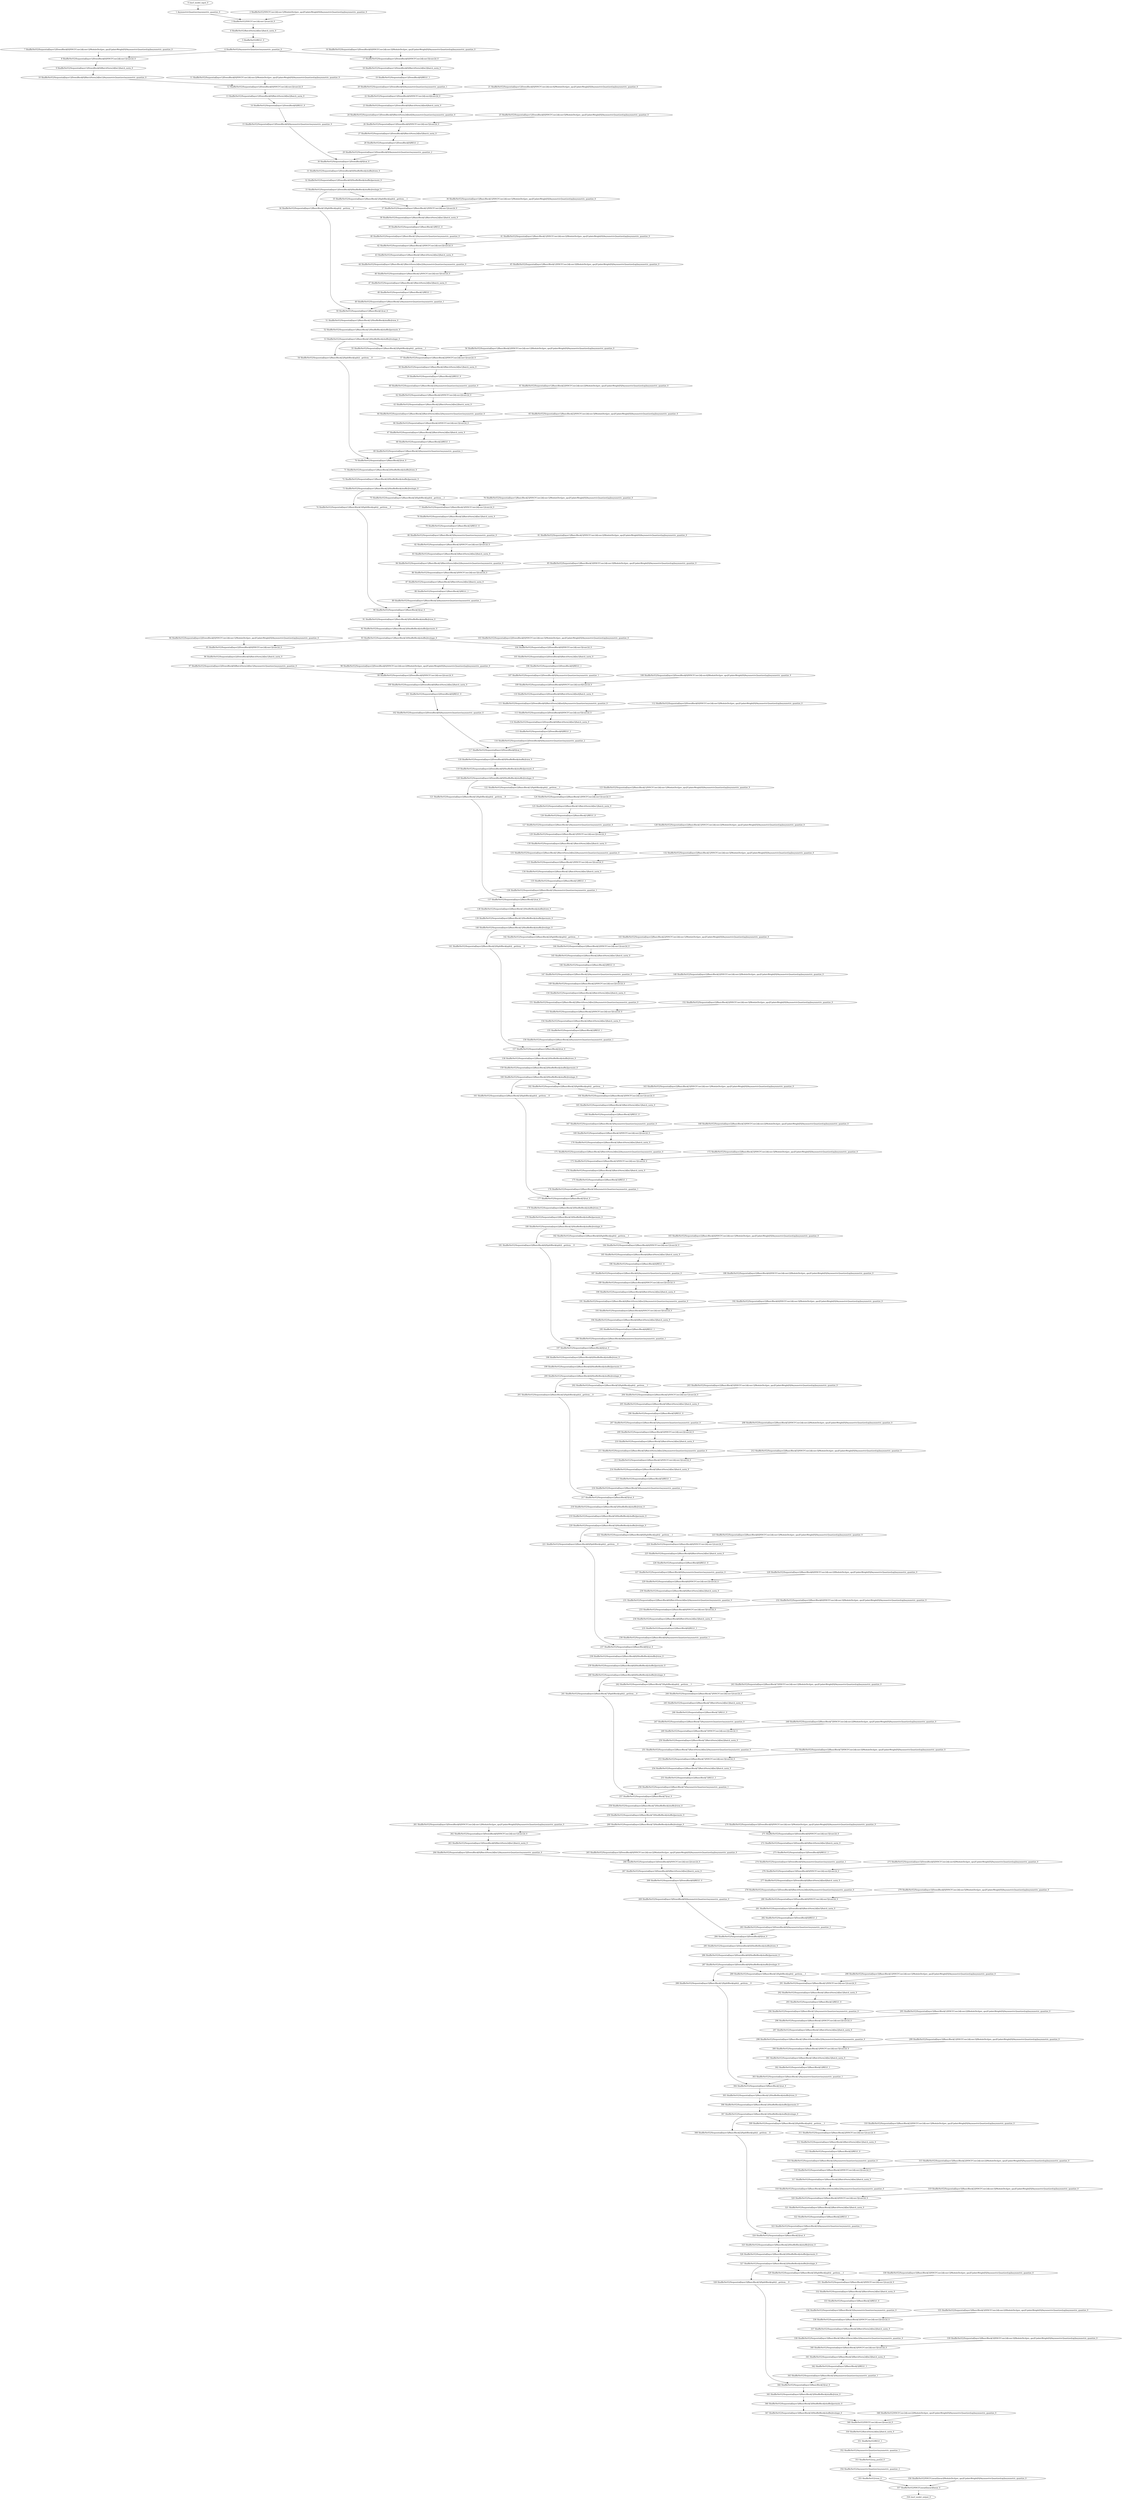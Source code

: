 strict digraph  {
"0 /nncf_model_input_0" [id=0, type=nncf_model_input];
"1 AsymmetricQuantizer/asymmetric_quantize_0" [id=1, type=asymmetric_quantize];
"2 ShuffleNetV2/NNCFConv2d[conv1]/ModuleDict[pre_ops]/UpdateWeight[0]/AsymmetricQuantizer[op]/asymmetric_quantize_0" [id=2, type=asymmetric_quantize];
"3 ShuffleNetV2/NNCFConv2d[conv1]/conv2d_0" [id=3, type=conv2d];
"4 ShuffleNetV2/BatchNorm2d[bn1]/batch_norm_0" [id=4, type=batch_norm];
"5 ShuffleNetV2/RELU_0" [id=5, type=RELU];
"6 ShuffleNetV2/AsymmetricQuantizer/asymmetric_quantize_0" [id=6, type=asymmetric_quantize];
"7 ShuffleNetV2/Sequential[layer1]/DownBlock[0]/NNCFConv2d[conv1]/ModuleDict[pre_ops]/UpdateWeight[0]/AsymmetricQuantizer[op]/asymmetric_quantize_0" [id=7, type=asymmetric_quantize];
"8 ShuffleNetV2/Sequential[layer1]/DownBlock[0]/NNCFConv2d[conv1]/conv2d_0" [id=8, type=conv2d];
"9 ShuffleNetV2/Sequential[layer1]/DownBlock[0]/BatchNorm2d[bn1]/batch_norm_0" [id=9, type=batch_norm];
"10 ShuffleNetV2/Sequential[layer1]/DownBlock[0]/BatchNorm2d[bn1]/AsymmetricQuantizer/asymmetric_quantize_0" [id=10, type=asymmetric_quantize];
"11 ShuffleNetV2/Sequential[layer1]/DownBlock[0]/NNCFConv2d[conv2]/ModuleDict[pre_ops]/UpdateWeight[0]/AsymmetricQuantizer[op]/asymmetric_quantize_0" [id=11, type=asymmetric_quantize];
"12 ShuffleNetV2/Sequential[layer1]/DownBlock[0]/NNCFConv2d[conv2]/conv2d_0" [id=12, type=conv2d];
"13 ShuffleNetV2/Sequential[layer1]/DownBlock[0]/BatchNorm2d[bn2]/batch_norm_0" [id=13, type=batch_norm];
"14 ShuffleNetV2/Sequential[layer1]/DownBlock[0]/RELU_0" [id=14, type=RELU];
"15 ShuffleNetV2/Sequential[layer1]/DownBlock[0]/AsymmetricQuantizer/asymmetric_quantize_0" [id=15, type=asymmetric_quantize];
"16 ShuffleNetV2/Sequential[layer1]/DownBlock[0]/NNCFConv2d[conv3]/ModuleDict[pre_ops]/UpdateWeight[0]/AsymmetricQuantizer[op]/asymmetric_quantize_0" [id=16, type=asymmetric_quantize];
"17 ShuffleNetV2/Sequential[layer1]/DownBlock[0]/NNCFConv2d[conv3]/conv2d_0" [id=17, type=conv2d];
"18 ShuffleNetV2/Sequential[layer1]/DownBlock[0]/BatchNorm2d[bn3]/batch_norm_0" [id=18, type=batch_norm];
"19 ShuffleNetV2/Sequential[layer1]/DownBlock[0]/RELU_1" [id=19, type=RELU];
"20 ShuffleNetV2/Sequential[layer1]/DownBlock[0]/AsymmetricQuantizer/asymmetric_quantize_1" [id=20, type=asymmetric_quantize];
"21 ShuffleNetV2/Sequential[layer1]/DownBlock[0]/NNCFConv2d[conv4]/ModuleDict[pre_ops]/UpdateWeight[0]/AsymmetricQuantizer[op]/asymmetric_quantize_0" [id=21, type=asymmetric_quantize];
"22 ShuffleNetV2/Sequential[layer1]/DownBlock[0]/NNCFConv2d[conv4]/conv2d_0" [id=22, type=conv2d];
"23 ShuffleNetV2/Sequential[layer1]/DownBlock[0]/BatchNorm2d[bn4]/batch_norm_0" [id=23, type=batch_norm];
"24 ShuffleNetV2/Sequential[layer1]/DownBlock[0]/BatchNorm2d[bn4]/AsymmetricQuantizer/asymmetric_quantize_0" [id=24, type=asymmetric_quantize];
"25 ShuffleNetV2/Sequential[layer1]/DownBlock[0]/NNCFConv2d[conv5]/ModuleDict[pre_ops]/UpdateWeight[0]/AsymmetricQuantizer[op]/asymmetric_quantize_0" [id=25, type=asymmetric_quantize];
"26 ShuffleNetV2/Sequential[layer1]/DownBlock[0]/NNCFConv2d[conv5]/conv2d_0" [id=26, type=conv2d];
"27 ShuffleNetV2/Sequential[layer1]/DownBlock[0]/BatchNorm2d[bn5]/batch_norm_0" [id=27, type=batch_norm];
"28 ShuffleNetV2/Sequential[layer1]/DownBlock[0]/RELU_2" [id=28, type=RELU];
"29 ShuffleNetV2/Sequential[layer1]/DownBlock[0]/AsymmetricQuantizer/asymmetric_quantize_2" [id=29, type=asymmetric_quantize];
"30 ShuffleNetV2/Sequential[layer1]/DownBlock[0]/cat_0" [id=30, type=cat];
"31 ShuffleNetV2/Sequential[layer1]/DownBlock[0]/ShuffleBlock[shuffle]/view_0" [id=31, type=view];
"32 ShuffleNetV2/Sequential[layer1]/DownBlock[0]/ShuffleBlock[shuffle]/permute_0" [id=32, type=permute];
"33 ShuffleNetV2/Sequential[layer1]/DownBlock[0]/ShuffleBlock[shuffle]/reshape_0" [id=33, type=reshape];
"34 ShuffleNetV2/Sequential[layer1]/BasicBlock[1]/SplitBlock[split]/__getitem___0" [id=34, type=__getitem__];
"35 ShuffleNetV2/Sequential[layer1]/BasicBlock[1]/SplitBlock[split]/__getitem___1" [id=35, type=__getitem__];
"36 ShuffleNetV2/Sequential[layer1]/BasicBlock[1]/NNCFConv2d[conv1]/ModuleDict[pre_ops]/UpdateWeight[0]/AsymmetricQuantizer[op]/asymmetric_quantize_0" [id=36, type=asymmetric_quantize];
"37 ShuffleNetV2/Sequential[layer1]/BasicBlock[1]/NNCFConv2d[conv1]/conv2d_0" [id=37, type=conv2d];
"38 ShuffleNetV2/Sequential[layer1]/BasicBlock[1]/BatchNorm2d[bn1]/batch_norm_0" [id=38, type=batch_norm];
"39 ShuffleNetV2/Sequential[layer1]/BasicBlock[1]/RELU_0" [id=39, type=RELU];
"40 ShuffleNetV2/Sequential[layer1]/BasicBlock[1]/AsymmetricQuantizer/asymmetric_quantize_0" [id=40, type=asymmetric_quantize];
"41 ShuffleNetV2/Sequential[layer1]/BasicBlock[1]/NNCFConv2d[conv2]/ModuleDict[pre_ops]/UpdateWeight[0]/AsymmetricQuantizer[op]/asymmetric_quantize_0" [id=41, type=asymmetric_quantize];
"42 ShuffleNetV2/Sequential[layer1]/BasicBlock[1]/NNCFConv2d[conv2]/conv2d_0" [id=42, type=conv2d];
"43 ShuffleNetV2/Sequential[layer1]/BasicBlock[1]/BatchNorm2d[bn2]/batch_norm_0" [id=43, type=batch_norm];
"44 ShuffleNetV2/Sequential[layer1]/BasicBlock[1]/BatchNorm2d[bn2]/AsymmetricQuantizer/asymmetric_quantize_0" [id=44, type=asymmetric_quantize];
"45 ShuffleNetV2/Sequential[layer1]/BasicBlock[1]/NNCFConv2d[conv3]/ModuleDict[pre_ops]/UpdateWeight[0]/AsymmetricQuantizer[op]/asymmetric_quantize_0" [id=45, type=asymmetric_quantize];
"46 ShuffleNetV2/Sequential[layer1]/BasicBlock[1]/NNCFConv2d[conv3]/conv2d_0" [id=46, type=conv2d];
"47 ShuffleNetV2/Sequential[layer1]/BasicBlock[1]/BatchNorm2d[bn3]/batch_norm_0" [id=47, type=batch_norm];
"48 ShuffleNetV2/Sequential[layer1]/BasicBlock[1]/RELU_1" [id=48, type=RELU];
"49 ShuffleNetV2/Sequential[layer1]/BasicBlock[1]/AsymmetricQuantizer/asymmetric_quantize_1" [id=49, type=asymmetric_quantize];
"50 ShuffleNetV2/Sequential[layer1]/BasicBlock[1]/cat_0" [id=50, type=cat];
"51 ShuffleNetV2/Sequential[layer1]/BasicBlock[1]/ShuffleBlock[shuffle]/view_0" [id=51, type=view];
"52 ShuffleNetV2/Sequential[layer1]/BasicBlock[1]/ShuffleBlock[shuffle]/permute_0" [id=52, type=permute];
"53 ShuffleNetV2/Sequential[layer1]/BasicBlock[1]/ShuffleBlock[shuffle]/reshape_0" [id=53, type=reshape];
"54 ShuffleNetV2/Sequential[layer1]/BasicBlock[2]/SplitBlock[split]/__getitem___0" [id=54, type=__getitem__];
"55 ShuffleNetV2/Sequential[layer1]/BasicBlock[2]/SplitBlock[split]/__getitem___1" [id=55, type=__getitem__];
"56 ShuffleNetV2/Sequential[layer1]/BasicBlock[2]/NNCFConv2d[conv1]/ModuleDict[pre_ops]/UpdateWeight[0]/AsymmetricQuantizer[op]/asymmetric_quantize_0" [id=56, type=asymmetric_quantize];
"57 ShuffleNetV2/Sequential[layer1]/BasicBlock[2]/NNCFConv2d[conv1]/conv2d_0" [id=57, type=conv2d];
"58 ShuffleNetV2/Sequential[layer1]/BasicBlock[2]/BatchNorm2d[bn1]/batch_norm_0" [id=58, type=batch_norm];
"59 ShuffleNetV2/Sequential[layer1]/BasicBlock[2]/RELU_0" [id=59, type=RELU];
"60 ShuffleNetV2/Sequential[layer1]/BasicBlock[2]/AsymmetricQuantizer/asymmetric_quantize_0" [id=60, type=asymmetric_quantize];
"61 ShuffleNetV2/Sequential[layer1]/BasicBlock[2]/NNCFConv2d[conv2]/ModuleDict[pre_ops]/UpdateWeight[0]/AsymmetricQuantizer[op]/asymmetric_quantize_0" [id=61, type=asymmetric_quantize];
"62 ShuffleNetV2/Sequential[layer1]/BasicBlock[2]/NNCFConv2d[conv2]/conv2d_0" [id=62, type=conv2d];
"63 ShuffleNetV2/Sequential[layer1]/BasicBlock[2]/BatchNorm2d[bn2]/batch_norm_0" [id=63, type=batch_norm];
"64 ShuffleNetV2/Sequential[layer1]/BasicBlock[2]/BatchNorm2d[bn2]/AsymmetricQuantizer/asymmetric_quantize_0" [id=64, type=asymmetric_quantize];
"65 ShuffleNetV2/Sequential[layer1]/BasicBlock[2]/NNCFConv2d[conv3]/ModuleDict[pre_ops]/UpdateWeight[0]/AsymmetricQuantizer[op]/asymmetric_quantize_0" [id=65, type=asymmetric_quantize];
"66 ShuffleNetV2/Sequential[layer1]/BasicBlock[2]/NNCFConv2d[conv3]/conv2d_0" [id=66, type=conv2d];
"67 ShuffleNetV2/Sequential[layer1]/BasicBlock[2]/BatchNorm2d[bn3]/batch_norm_0" [id=67, type=batch_norm];
"68 ShuffleNetV2/Sequential[layer1]/BasicBlock[2]/RELU_1" [id=68, type=RELU];
"69 ShuffleNetV2/Sequential[layer1]/BasicBlock[2]/AsymmetricQuantizer/asymmetric_quantize_1" [id=69, type=asymmetric_quantize];
"70 ShuffleNetV2/Sequential[layer1]/BasicBlock[2]/cat_0" [id=70, type=cat];
"71 ShuffleNetV2/Sequential[layer1]/BasicBlock[2]/ShuffleBlock[shuffle]/view_0" [id=71, type=view];
"72 ShuffleNetV2/Sequential[layer1]/BasicBlock[2]/ShuffleBlock[shuffle]/permute_0" [id=72, type=permute];
"73 ShuffleNetV2/Sequential[layer1]/BasicBlock[2]/ShuffleBlock[shuffle]/reshape_0" [id=73, type=reshape];
"74 ShuffleNetV2/Sequential[layer1]/BasicBlock[3]/SplitBlock[split]/__getitem___0" [id=74, type=__getitem__];
"75 ShuffleNetV2/Sequential[layer1]/BasicBlock[3]/SplitBlock[split]/__getitem___1" [id=75, type=__getitem__];
"76 ShuffleNetV2/Sequential[layer1]/BasicBlock[3]/NNCFConv2d[conv1]/ModuleDict[pre_ops]/UpdateWeight[0]/AsymmetricQuantizer[op]/asymmetric_quantize_0" [id=76, type=asymmetric_quantize];
"77 ShuffleNetV2/Sequential[layer1]/BasicBlock[3]/NNCFConv2d[conv1]/conv2d_0" [id=77, type=conv2d];
"78 ShuffleNetV2/Sequential[layer1]/BasicBlock[3]/BatchNorm2d[bn1]/batch_norm_0" [id=78, type=batch_norm];
"79 ShuffleNetV2/Sequential[layer1]/BasicBlock[3]/RELU_0" [id=79, type=RELU];
"80 ShuffleNetV2/Sequential[layer1]/BasicBlock[3]/AsymmetricQuantizer/asymmetric_quantize_0" [id=80, type=asymmetric_quantize];
"81 ShuffleNetV2/Sequential[layer1]/BasicBlock[3]/NNCFConv2d[conv2]/ModuleDict[pre_ops]/UpdateWeight[0]/AsymmetricQuantizer[op]/asymmetric_quantize_0" [id=81, type=asymmetric_quantize];
"82 ShuffleNetV2/Sequential[layer1]/BasicBlock[3]/NNCFConv2d[conv2]/conv2d_0" [id=82, type=conv2d];
"83 ShuffleNetV2/Sequential[layer1]/BasicBlock[3]/BatchNorm2d[bn2]/batch_norm_0" [id=83, type=batch_norm];
"84 ShuffleNetV2/Sequential[layer1]/BasicBlock[3]/BatchNorm2d[bn2]/AsymmetricQuantizer/asymmetric_quantize_0" [id=84, type=asymmetric_quantize];
"85 ShuffleNetV2/Sequential[layer1]/BasicBlock[3]/NNCFConv2d[conv3]/ModuleDict[pre_ops]/UpdateWeight[0]/AsymmetricQuantizer[op]/asymmetric_quantize_0" [id=85, type=asymmetric_quantize];
"86 ShuffleNetV2/Sequential[layer1]/BasicBlock[3]/NNCFConv2d[conv3]/conv2d_0" [id=86, type=conv2d];
"87 ShuffleNetV2/Sequential[layer1]/BasicBlock[3]/BatchNorm2d[bn3]/batch_norm_0" [id=87, type=batch_norm];
"88 ShuffleNetV2/Sequential[layer1]/BasicBlock[3]/RELU_1" [id=88, type=RELU];
"89 ShuffleNetV2/Sequential[layer1]/BasicBlock[3]/AsymmetricQuantizer/asymmetric_quantize_1" [id=89, type=asymmetric_quantize];
"90 ShuffleNetV2/Sequential[layer1]/BasicBlock[3]/cat_0" [id=90, type=cat];
"91 ShuffleNetV2/Sequential[layer1]/BasicBlock[3]/ShuffleBlock[shuffle]/view_0" [id=91, type=view];
"92 ShuffleNetV2/Sequential[layer1]/BasicBlock[3]/ShuffleBlock[shuffle]/permute_0" [id=92, type=permute];
"93 ShuffleNetV2/Sequential[layer1]/BasicBlock[3]/ShuffleBlock[shuffle]/reshape_0" [id=93, type=reshape];
"94 ShuffleNetV2/Sequential[layer2]/DownBlock[0]/NNCFConv2d[conv1]/ModuleDict[pre_ops]/UpdateWeight[0]/AsymmetricQuantizer[op]/asymmetric_quantize_0" [id=94, type=asymmetric_quantize];
"95 ShuffleNetV2/Sequential[layer2]/DownBlock[0]/NNCFConv2d[conv1]/conv2d_0" [id=95, type=conv2d];
"96 ShuffleNetV2/Sequential[layer2]/DownBlock[0]/BatchNorm2d[bn1]/batch_norm_0" [id=96, type=batch_norm];
"97 ShuffleNetV2/Sequential[layer2]/DownBlock[0]/BatchNorm2d[bn1]/AsymmetricQuantizer/asymmetric_quantize_0" [id=97, type=asymmetric_quantize];
"98 ShuffleNetV2/Sequential[layer2]/DownBlock[0]/NNCFConv2d[conv2]/ModuleDict[pre_ops]/UpdateWeight[0]/AsymmetricQuantizer[op]/asymmetric_quantize_0" [id=98, type=asymmetric_quantize];
"99 ShuffleNetV2/Sequential[layer2]/DownBlock[0]/NNCFConv2d[conv2]/conv2d_0" [id=99, type=conv2d];
"100 ShuffleNetV2/Sequential[layer2]/DownBlock[0]/BatchNorm2d[bn2]/batch_norm_0" [id=100, type=batch_norm];
"101 ShuffleNetV2/Sequential[layer2]/DownBlock[0]/RELU_0" [id=101, type=RELU];
"102 ShuffleNetV2/Sequential[layer2]/DownBlock[0]/AsymmetricQuantizer/asymmetric_quantize_0" [id=102, type=asymmetric_quantize];
"103 ShuffleNetV2/Sequential[layer2]/DownBlock[0]/NNCFConv2d[conv3]/ModuleDict[pre_ops]/UpdateWeight[0]/AsymmetricQuantizer[op]/asymmetric_quantize_0" [id=103, type=asymmetric_quantize];
"104 ShuffleNetV2/Sequential[layer2]/DownBlock[0]/NNCFConv2d[conv3]/conv2d_0" [id=104, type=conv2d];
"105 ShuffleNetV2/Sequential[layer2]/DownBlock[0]/BatchNorm2d[bn3]/batch_norm_0" [id=105, type=batch_norm];
"106 ShuffleNetV2/Sequential[layer2]/DownBlock[0]/RELU_1" [id=106, type=RELU];
"107 ShuffleNetV2/Sequential[layer2]/DownBlock[0]/AsymmetricQuantizer/asymmetric_quantize_1" [id=107, type=asymmetric_quantize];
"108 ShuffleNetV2/Sequential[layer2]/DownBlock[0]/NNCFConv2d[conv4]/ModuleDict[pre_ops]/UpdateWeight[0]/AsymmetricQuantizer[op]/asymmetric_quantize_0" [id=108, type=asymmetric_quantize];
"109 ShuffleNetV2/Sequential[layer2]/DownBlock[0]/NNCFConv2d[conv4]/conv2d_0" [id=109, type=conv2d];
"110 ShuffleNetV2/Sequential[layer2]/DownBlock[0]/BatchNorm2d[bn4]/batch_norm_0" [id=110, type=batch_norm];
"111 ShuffleNetV2/Sequential[layer2]/DownBlock[0]/BatchNorm2d[bn4]/AsymmetricQuantizer/asymmetric_quantize_0" [id=111, type=asymmetric_quantize];
"112 ShuffleNetV2/Sequential[layer2]/DownBlock[0]/NNCFConv2d[conv5]/ModuleDict[pre_ops]/UpdateWeight[0]/AsymmetricQuantizer[op]/asymmetric_quantize_0" [id=112, type=asymmetric_quantize];
"113 ShuffleNetV2/Sequential[layer2]/DownBlock[0]/NNCFConv2d[conv5]/conv2d_0" [id=113, type=conv2d];
"114 ShuffleNetV2/Sequential[layer2]/DownBlock[0]/BatchNorm2d[bn5]/batch_norm_0" [id=114, type=batch_norm];
"115 ShuffleNetV2/Sequential[layer2]/DownBlock[0]/RELU_2" [id=115, type=RELU];
"116 ShuffleNetV2/Sequential[layer2]/DownBlock[0]/AsymmetricQuantizer/asymmetric_quantize_2" [id=116, type=asymmetric_quantize];
"117 ShuffleNetV2/Sequential[layer2]/DownBlock[0]/cat_0" [id=117, type=cat];
"118 ShuffleNetV2/Sequential[layer2]/DownBlock[0]/ShuffleBlock[shuffle]/view_0" [id=118, type=view];
"119 ShuffleNetV2/Sequential[layer2]/DownBlock[0]/ShuffleBlock[shuffle]/permute_0" [id=119, type=permute];
"120 ShuffleNetV2/Sequential[layer2]/DownBlock[0]/ShuffleBlock[shuffle]/reshape_0" [id=120, type=reshape];
"121 ShuffleNetV2/Sequential[layer2]/BasicBlock[1]/SplitBlock[split]/__getitem___0" [id=121, type=__getitem__];
"122 ShuffleNetV2/Sequential[layer2]/BasicBlock[1]/SplitBlock[split]/__getitem___1" [id=122, type=__getitem__];
"123 ShuffleNetV2/Sequential[layer2]/BasicBlock[1]/NNCFConv2d[conv1]/ModuleDict[pre_ops]/UpdateWeight[0]/AsymmetricQuantizer[op]/asymmetric_quantize_0" [id=123, type=asymmetric_quantize];
"124 ShuffleNetV2/Sequential[layer2]/BasicBlock[1]/NNCFConv2d[conv1]/conv2d_0" [id=124, type=conv2d];
"125 ShuffleNetV2/Sequential[layer2]/BasicBlock[1]/BatchNorm2d[bn1]/batch_norm_0" [id=125, type=batch_norm];
"126 ShuffleNetV2/Sequential[layer2]/BasicBlock[1]/RELU_0" [id=126, type=RELU];
"127 ShuffleNetV2/Sequential[layer2]/BasicBlock[1]/AsymmetricQuantizer/asymmetric_quantize_0" [id=127, type=asymmetric_quantize];
"128 ShuffleNetV2/Sequential[layer2]/BasicBlock[1]/NNCFConv2d[conv2]/ModuleDict[pre_ops]/UpdateWeight[0]/AsymmetricQuantizer[op]/asymmetric_quantize_0" [id=128, type=asymmetric_quantize];
"129 ShuffleNetV2/Sequential[layer2]/BasicBlock[1]/NNCFConv2d[conv2]/conv2d_0" [id=129, type=conv2d];
"130 ShuffleNetV2/Sequential[layer2]/BasicBlock[1]/BatchNorm2d[bn2]/batch_norm_0" [id=130, type=batch_norm];
"131 ShuffleNetV2/Sequential[layer2]/BasicBlock[1]/BatchNorm2d[bn2]/AsymmetricQuantizer/asymmetric_quantize_0" [id=131, type=asymmetric_quantize];
"132 ShuffleNetV2/Sequential[layer2]/BasicBlock[1]/NNCFConv2d[conv3]/ModuleDict[pre_ops]/UpdateWeight[0]/AsymmetricQuantizer[op]/asymmetric_quantize_0" [id=132, type=asymmetric_quantize];
"133 ShuffleNetV2/Sequential[layer2]/BasicBlock[1]/NNCFConv2d[conv3]/conv2d_0" [id=133, type=conv2d];
"134 ShuffleNetV2/Sequential[layer2]/BasicBlock[1]/BatchNorm2d[bn3]/batch_norm_0" [id=134, type=batch_norm];
"135 ShuffleNetV2/Sequential[layer2]/BasicBlock[1]/RELU_1" [id=135, type=RELU];
"136 ShuffleNetV2/Sequential[layer2]/BasicBlock[1]/AsymmetricQuantizer/asymmetric_quantize_1" [id=136, type=asymmetric_quantize];
"137 ShuffleNetV2/Sequential[layer2]/BasicBlock[1]/cat_0" [id=137, type=cat];
"138 ShuffleNetV2/Sequential[layer2]/BasicBlock[1]/ShuffleBlock[shuffle]/view_0" [id=138, type=view];
"139 ShuffleNetV2/Sequential[layer2]/BasicBlock[1]/ShuffleBlock[shuffle]/permute_0" [id=139, type=permute];
"140 ShuffleNetV2/Sequential[layer2]/BasicBlock[1]/ShuffleBlock[shuffle]/reshape_0" [id=140, type=reshape];
"141 ShuffleNetV2/Sequential[layer2]/BasicBlock[2]/SplitBlock[split]/__getitem___0" [id=141, type=__getitem__];
"142 ShuffleNetV2/Sequential[layer2]/BasicBlock[2]/SplitBlock[split]/__getitem___1" [id=142, type=__getitem__];
"143 ShuffleNetV2/Sequential[layer2]/BasicBlock[2]/NNCFConv2d[conv1]/ModuleDict[pre_ops]/UpdateWeight[0]/AsymmetricQuantizer[op]/asymmetric_quantize_0" [id=143, type=asymmetric_quantize];
"144 ShuffleNetV2/Sequential[layer2]/BasicBlock[2]/NNCFConv2d[conv1]/conv2d_0" [id=144, type=conv2d];
"145 ShuffleNetV2/Sequential[layer2]/BasicBlock[2]/BatchNorm2d[bn1]/batch_norm_0" [id=145, type=batch_norm];
"146 ShuffleNetV2/Sequential[layer2]/BasicBlock[2]/RELU_0" [id=146, type=RELU];
"147 ShuffleNetV2/Sequential[layer2]/BasicBlock[2]/AsymmetricQuantizer/asymmetric_quantize_0" [id=147, type=asymmetric_quantize];
"148 ShuffleNetV2/Sequential[layer2]/BasicBlock[2]/NNCFConv2d[conv2]/ModuleDict[pre_ops]/UpdateWeight[0]/AsymmetricQuantizer[op]/asymmetric_quantize_0" [id=148, type=asymmetric_quantize];
"149 ShuffleNetV2/Sequential[layer2]/BasicBlock[2]/NNCFConv2d[conv2]/conv2d_0" [id=149, type=conv2d];
"150 ShuffleNetV2/Sequential[layer2]/BasicBlock[2]/BatchNorm2d[bn2]/batch_norm_0" [id=150, type=batch_norm];
"151 ShuffleNetV2/Sequential[layer2]/BasicBlock[2]/BatchNorm2d[bn2]/AsymmetricQuantizer/asymmetric_quantize_0" [id=151, type=asymmetric_quantize];
"152 ShuffleNetV2/Sequential[layer2]/BasicBlock[2]/NNCFConv2d[conv3]/ModuleDict[pre_ops]/UpdateWeight[0]/AsymmetricQuantizer[op]/asymmetric_quantize_0" [id=152, type=asymmetric_quantize];
"153 ShuffleNetV2/Sequential[layer2]/BasicBlock[2]/NNCFConv2d[conv3]/conv2d_0" [id=153, type=conv2d];
"154 ShuffleNetV2/Sequential[layer2]/BasicBlock[2]/BatchNorm2d[bn3]/batch_norm_0" [id=154, type=batch_norm];
"155 ShuffleNetV2/Sequential[layer2]/BasicBlock[2]/RELU_1" [id=155, type=RELU];
"156 ShuffleNetV2/Sequential[layer2]/BasicBlock[2]/AsymmetricQuantizer/asymmetric_quantize_1" [id=156, type=asymmetric_quantize];
"157 ShuffleNetV2/Sequential[layer2]/BasicBlock[2]/cat_0" [id=157, type=cat];
"158 ShuffleNetV2/Sequential[layer2]/BasicBlock[2]/ShuffleBlock[shuffle]/view_0" [id=158, type=view];
"159 ShuffleNetV2/Sequential[layer2]/BasicBlock[2]/ShuffleBlock[shuffle]/permute_0" [id=159, type=permute];
"160 ShuffleNetV2/Sequential[layer2]/BasicBlock[2]/ShuffleBlock[shuffle]/reshape_0" [id=160, type=reshape];
"161 ShuffleNetV2/Sequential[layer2]/BasicBlock[3]/SplitBlock[split]/__getitem___0" [id=161, type=__getitem__];
"162 ShuffleNetV2/Sequential[layer2]/BasicBlock[3]/SplitBlock[split]/__getitem___1" [id=162, type=__getitem__];
"163 ShuffleNetV2/Sequential[layer2]/BasicBlock[3]/NNCFConv2d[conv1]/ModuleDict[pre_ops]/UpdateWeight[0]/AsymmetricQuantizer[op]/asymmetric_quantize_0" [id=163, type=asymmetric_quantize];
"164 ShuffleNetV2/Sequential[layer2]/BasicBlock[3]/NNCFConv2d[conv1]/conv2d_0" [id=164, type=conv2d];
"165 ShuffleNetV2/Sequential[layer2]/BasicBlock[3]/BatchNorm2d[bn1]/batch_norm_0" [id=165, type=batch_norm];
"166 ShuffleNetV2/Sequential[layer2]/BasicBlock[3]/RELU_0" [id=166, type=RELU];
"167 ShuffleNetV2/Sequential[layer2]/BasicBlock[3]/AsymmetricQuantizer/asymmetric_quantize_0" [id=167, type=asymmetric_quantize];
"168 ShuffleNetV2/Sequential[layer2]/BasicBlock[3]/NNCFConv2d[conv2]/ModuleDict[pre_ops]/UpdateWeight[0]/AsymmetricQuantizer[op]/asymmetric_quantize_0" [id=168, type=asymmetric_quantize];
"169 ShuffleNetV2/Sequential[layer2]/BasicBlock[3]/NNCFConv2d[conv2]/conv2d_0" [id=169, type=conv2d];
"170 ShuffleNetV2/Sequential[layer2]/BasicBlock[3]/BatchNorm2d[bn2]/batch_norm_0" [id=170, type=batch_norm];
"171 ShuffleNetV2/Sequential[layer2]/BasicBlock[3]/BatchNorm2d[bn2]/AsymmetricQuantizer/asymmetric_quantize_0" [id=171, type=asymmetric_quantize];
"172 ShuffleNetV2/Sequential[layer2]/BasicBlock[3]/NNCFConv2d[conv3]/ModuleDict[pre_ops]/UpdateWeight[0]/AsymmetricQuantizer[op]/asymmetric_quantize_0" [id=172, type=asymmetric_quantize];
"173 ShuffleNetV2/Sequential[layer2]/BasicBlock[3]/NNCFConv2d[conv3]/conv2d_0" [id=173, type=conv2d];
"174 ShuffleNetV2/Sequential[layer2]/BasicBlock[3]/BatchNorm2d[bn3]/batch_norm_0" [id=174, type=batch_norm];
"175 ShuffleNetV2/Sequential[layer2]/BasicBlock[3]/RELU_1" [id=175, type=RELU];
"176 ShuffleNetV2/Sequential[layer2]/BasicBlock[3]/AsymmetricQuantizer/asymmetric_quantize_1" [id=176, type=asymmetric_quantize];
"177 ShuffleNetV2/Sequential[layer2]/BasicBlock[3]/cat_0" [id=177, type=cat];
"178 ShuffleNetV2/Sequential[layer2]/BasicBlock[3]/ShuffleBlock[shuffle]/view_0" [id=178, type=view];
"179 ShuffleNetV2/Sequential[layer2]/BasicBlock[3]/ShuffleBlock[shuffle]/permute_0" [id=179, type=permute];
"180 ShuffleNetV2/Sequential[layer2]/BasicBlock[3]/ShuffleBlock[shuffle]/reshape_0" [id=180, type=reshape];
"181 ShuffleNetV2/Sequential[layer2]/BasicBlock[4]/SplitBlock[split]/__getitem___0" [id=181, type=__getitem__];
"182 ShuffleNetV2/Sequential[layer2]/BasicBlock[4]/SplitBlock[split]/__getitem___1" [id=182, type=__getitem__];
"183 ShuffleNetV2/Sequential[layer2]/BasicBlock[4]/NNCFConv2d[conv1]/ModuleDict[pre_ops]/UpdateWeight[0]/AsymmetricQuantizer[op]/asymmetric_quantize_0" [id=183, type=asymmetric_quantize];
"184 ShuffleNetV2/Sequential[layer2]/BasicBlock[4]/NNCFConv2d[conv1]/conv2d_0" [id=184, type=conv2d];
"185 ShuffleNetV2/Sequential[layer2]/BasicBlock[4]/BatchNorm2d[bn1]/batch_norm_0" [id=185, type=batch_norm];
"186 ShuffleNetV2/Sequential[layer2]/BasicBlock[4]/RELU_0" [id=186, type=RELU];
"187 ShuffleNetV2/Sequential[layer2]/BasicBlock[4]/AsymmetricQuantizer/asymmetric_quantize_0" [id=187, type=asymmetric_quantize];
"188 ShuffleNetV2/Sequential[layer2]/BasicBlock[4]/NNCFConv2d[conv2]/ModuleDict[pre_ops]/UpdateWeight[0]/AsymmetricQuantizer[op]/asymmetric_quantize_0" [id=188, type=asymmetric_quantize];
"189 ShuffleNetV2/Sequential[layer2]/BasicBlock[4]/NNCFConv2d[conv2]/conv2d_0" [id=189, type=conv2d];
"190 ShuffleNetV2/Sequential[layer2]/BasicBlock[4]/BatchNorm2d[bn2]/batch_norm_0" [id=190, type=batch_norm];
"191 ShuffleNetV2/Sequential[layer2]/BasicBlock[4]/BatchNorm2d[bn2]/AsymmetricQuantizer/asymmetric_quantize_0" [id=191, type=asymmetric_quantize];
"192 ShuffleNetV2/Sequential[layer2]/BasicBlock[4]/NNCFConv2d[conv3]/ModuleDict[pre_ops]/UpdateWeight[0]/AsymmetricQuantizer[op]/asymmetric_quantize_0" [id=192, type=asymmetric_quantize];
"193 ShuffleNetV2/Sequential[layer2]/BasicBlock[4]/NNCFConv2d[conv3]/conv2d_0" [id=193, type=conv2d];
"194 ShuffleNetV2/Sequential[layer2]/BasicBlock[4]/BatchNorm2d[bn3]/batch_norm_0" [id=194, type=batch_norm];
"195 ShuffleNetV2/Sequential[layer2]/BasicBlock[4]/RELU_1" [id=195, type=RELU];
"196 ShuffleNetV2/Sequential[layer2]/BasicBlock[4]/AsymmetricQuantizer/asymmetric_quantize_1" [id=196, type=asymmetric_quantize];
"197 ShuffleNetV2/Sequential[layer2]/BasicBlock[4]/cat_0" [id=197, type=cat];
"198 ShuffleNetV2/Sequential[layer2]/BasicBlock[4]/ShuffleBlock[shuffle]/view_0" [id=198, type=view];
"199 ShuffleNetV2/Sequential[layer2]/BasicBlock[4]/ShuffleBlock[shuffle]/permute_0" [id=199, type=permute];
"200 ShuffleNetV2/Sequential[layer2]/BasicBlock[4]/ShuffleBlock[shuffle]/reshape_0" [id=200, type=reshape];
"201 ShuffleNetV2/Sequential[layer2]/BasicBlock[5]/SplitBlock[split]/__getitem___0" [id=201, type=__getitem__];
"202 ShuffleNetV2/Sequential[layer2]/BasicBlock[5]/SplitBlock[split]/__getitem___1" [id=202, type=__getitem__];
"203 ShuffleNetV2/Sequential[layer2]/BasicBlock[5]/NNCFConv2d[conv1]/ModuleDict[pre_ops]/UpdateWeight[0]/AsymmetricQuantizer[op]/asymmetric_quantize_0" [id=203, type=asymmetric_quantize];
"204 ShuffleNetV2/Sequential[layer2]/BasicBlock[5]/NNCFConv2d[conv1]/conv2d_0" [id=204, type=conv2d];
"205 ShuffleNetV2/Sequential[layer2]/BasicBlock[5]/BatchNorm2d[bn1]/batch_norm_0" [id=205, type=batch_norm];
"206 ShuffleNetV2/Sequential[layer2]/BasicBlock[5]/RELU_0" [id=206, type=RELU];
"207 ShuffleNetV2/Sequential[layer2]/BasicBlock[5]/AsymmetricQuantizer/asymmetric_quantize_0" [id=207, type=asymmetric_quantize];
"208 ShuffleNetV2/Sequential[layer2]/BasicBlock[5]/NNCFConv2d[conv2]/ModuleDict[pre_ops]/UpdateWeight[0]/AsymmetricQuantizer[op]/asymmetric_quantize_0" [id=208, type=asymmetric_quantize];
"209 ShuffleNetV2/Sequential[layer2]/BasicBlock[5]/NNCFConv2d[conv2]/conv2d_0" [id=209, type=conv2d];
"210 ShuffleNetV2/Sequential[layer2]/BasicBlock[5]/BatchNorm2d[bn2]/batch_norm_0" [id=210, type=batch_norm];
"211 ShuffleNetV2/Sequential[layer2]/BasicBlock[5]/BatchNorm2d[bn2]/AsymmetricQuantizer/asymmetric_quantize_0" [id=211, type=asymmetric_quantize];
"212 ShuffleNetV2/Sequential[layer2]/BasicBlock[5]/NNCFConv2d[conv3]/ModuleDict[pre_ops]/UpdateWeight[0]/AsymmetricQuantizer[op]/asymmetric_quantize_0" [id=212, type=asymmetric_quantize];
"213 ShuffleNetV2/Sequential[layer2]/BasicBlock[5]/NNCFConv2d[conv3]/conv2d_0" [id=213, type=conv2d];
"214 ShuffleNetV2/Sequential[layer2]/BasicBlock[5]/BatchNorm2d[bn3]/batch_norm_0" [id=214, type=batch_norm];
"215 ShuffleNetV2/Sequential[layer2]/BasicBlock[5]/RELU_1" [id=215, type=RELU];
"216 ShuffleNetV2/Sequential[layer2]/BasicBlock[5]/AsymmetricQuantizer/asymmetric_quantize_1" [id=216, type=asymmetric_quantize];
"217 ShuffleNetV2/Sequential[layer2]/BasicBlock[5]/cat_0" [id=217, type=cat];
"218 ShuffleNetV2/Sequential[layer2]/BasicBlock[5]/ShuffleBlock[shuffle]/view_0" [id=218, type=view];
"219 ShuffleNetV2/Sequential[layer2]/BasicBlock[5]/ShuffleBlock[shuffle]/permute_0" [id=219, type=permute];
"220 ShuffleNetV2/Sequential[layer2]/BasicBlock[5]/ShuffleBlock[shuffle]/reshape_0" [id=220, type=reshape];
"221 ShuffleNetV2/Sequential[layer2]/BasicBlock[6]/SplitBlock[split]/__getitem___0" [id=221, type=__getitem__];
"222 ShuffleNetV2/Sequential[layer2]/BasicBlock[6]/SplitBlock[split]/__getitem___1" [id=222, type=__getitem__];
"223 ShuffleNetV2/Sequential[layer2]/BasicBlock[6]/NNCFConv2d[conv1]/ModuleDict[pre_ops]/UpdateWeight[0]/AsymmetricQuantizer[op]/asymmetric_quantize_0" [id=223, type=asymmetric_quantize];
"224 ShuffleNetV2/Sequential[layer2]/BasicBlock[6]/NNCFConv2d[conv1]/conv2d_0" [id=224, type=conv2d];
"225 ShuffleNetV2/Sequential[layer2]/BasicBlock[6]/BatchNorm2d[bn1]/batch_norm_0" [id=225, type=batch_norm];
"226 ShuffleNetV2/Sequential[layer2]/BasicBlock[6]/RELU_0" [id=226, type=RELU];
"227 ShuffleNetV2/Sequential[layer2]/BasicBlock[6]/AsymmetricQuantizer/asymmetric_quantize_0" [id=227, type=asymmetric_quantize];
"228 ShuffleNetV2/Sequential[layer2]/BasicBlock[6]/NNCFConv2d[conv2]/ModuleDict[pre_ops]/UpdateWeight[0]/AsymmetricQuantizer[op]/asymmetric_quantize_0" [id=228, type=asymmetric_quantize];
"229 ShuffleNetV2/Sequential[layer2]/BasicBlock[6]/NNCFConv2d[conv2]/conv2d_0" [id=229, type=conv2d];
"230 ShuffleNetV2/Sequential[layer2]/BasicBlock[6]/BatchNorm2d[bn2]/batch_norm_0" [id=230, type=batch_norm];
"231 ShuffleNetV2/Sequential[layer2]/BasicBlock[6]/BatchNorm2d[bn2]/AsymmetricQuantizer/asymmetric_quantize_0" [id=231, type=asymmetric_quantize];
"232 ShuffleNetV2/Sequential[layer2]/BasicBlock[6]/NNCFConv2d[conv3]/ModuleDict[pre_ops]/UpdateWeight[0]/AsymmetricQuantizer[op]/asymmetric_quantize_0" [id=232, type=asymmetric_quantize];
"233 ShuffleNetV2/Sequential[layer2]/BasicBlock[6]/NNCFConv2d[conv3]/conv2d_0" [id=233, type=conv2d];
"234 ShuffleNetV2/Sequential[layer2]/BasicBlock[6]/BatchNorm2d[bn3]/batch_norm_0" [id=234, type=batch_norm];
"235 ShuffleNetV2/Sequential[layer2]/BasicBlock[6]/RELU_1" [id=235, type=RELU];
"236 ShuffleNetV2/Sequential[layer2]/BasicBlock[6]/AsymmetricQuantizer/asymmetric_quantize_1" [id=236, type=asymmetric_quantize];
"237 ShuffleNetV2/Sequential[layer2]/BasicBlock[6]/cat_0" [id=237, type=cat];
"238 ShuffleNetV2/Sequential[layer2]/BasicBlock[6]/ShuffleBlock[shuffle]/view_0" [id=238, type=view];
"239 ShuffleNetV2/Sequential[layer2]/BasicBlock[6]/ShuffleBlock[shuffle]/permute_0" [id=239, type=permute];
"240 ShuffleNetV2/Sequential[layer2]/BasicBlock[6]/ShuffleBlock[shuffle]/reshape_0" [id=240, type=reshape];
"241 ShuffleNetV2/Sequential[layer2]/BasicBlock[7]/SplitBlock[split]/__getitem___0" [id=241, type=__getitem__];
"242 ShuffleNetV2/Sequential[layer2]/BasicBlock[7]/SplitBlock[split]/__getitem___1" [id=242, type=__getitem__];
"243 ShuffleNetV2/Sequential[layer2]/BasicBlock[7]/NNCFConv2d[conv1]/ModuleDict[pre_ops]/UpdateWeight[0]/AsymmetricQuantizer[op]/asymmetric_quantize_0" [id=243, type=asymmetric_quantize];
"244 ShuffleNetV2/Sequential[layer2]/BasicBlock[7]/NNCFConv2d[conv1]/conv2d_0" [id=244, type=conv2d];
"245 ShuffleNetV2/Sequential[layer2]/BasicBlock[7]/BatchNorm2d[bn1]/batch_norm_0" [id=245, type=batch_norm];
"246 ShuffleNetV2/Sequential[layer2]/BasicBlock[7]/RELU_0" [id=246, type=RELU];
"247 ShuffleNetV2/Sequential[layer2]/BasicBlock[7]/AsymmetricQuantizer/asymmetric_quantize_0" [id=247, type=asymmetric_quantize];
"248 ShuffleNetV2/Sequential[layer2]/BasicBlock[7]/NNCFConv2d[conv2]/ModuleDict[pre_ops]/UpdateWeight[0]/AsymmetricQuantizer[op]/asymmetric_quantize_0" [id=248, type=asymmetric_quantize];
"249 ShuffleNetV2/Sequential[layer2]/BasicBlock[7]/NNCFConv2d[conv2]/conv2d_0" [id=249, type=conv2d];
"250 ShuffleNetV2/Sequential[layer2]/BasicBlock[7]/BatchNorm2d[bn2]/batch_norm_0" [id=250, type=batch_norm];
"251 ShuffleNetV2/Sequential[layer2]/BasicBlock[7]/BatchNorm2d[bn2]/AsymmetricQuantizer/asymmetric_quantize_0" [id=251, type=asymmetric_quantize];
"252 ShuffleNetV2/Sequential[layer2]/BasicBlock[7]/NNCFConv2d[conv3]/ModuleDict[pre_ops]/UpdateWeight[0]/AsymmetricQuantizer[op]/asymmetric_quantize_0" [id=252, type=asymmetric_quantize];
"253 ShuffleNetV2/Sequential[layer2]/BasicBlock[7]/NNCFConv2d[conv3]/conv2d_0" [id=253, type=conv2d];
"254 ShuffleNetV2/Sequential[layer2]/BasicBlock[7]/BatchNorm2d[bn3]/batch_norm_0" [id=254, type=batch_norm];
"255 ShuffleNetV2/Sequential[layer2]/BasicBlock[7]/RELU_1" [id=255, type=RELU];
"256 ShuffleNetV2/Sequential[layer2]/BasicBlock[7]/AsymmetricQuantizer/asymmetric_quantize_1" [id=256, type=asymmetric_quantize];
"257 ShuffleNetV2/Sequential[layer2]/BasicBlock[7]/cat_0" [id=257, type=cat];
"258 ShuffleNetV2/Sequential[layer2]/BasicBlock[7]/ShuffleBlock[shuffle]/view_0" [id=258, type=view];
"259 ShuffleNetV2/Sequential[layer2]/BasicBlock[7]/ShuffleBlock[shuffle]/permute_0" [id=259, type=permute];
"260 ShuffleNetV2/Sequential[layer2]/BasicBlock[7]/ShuffleBlock[shuffle]/reshape_0" [id=260, type=reshape];
"261 ShuffleNetV2/Sequential[layer3]/DownBlock[0]/NNCFConv2d[conv1]/ModuleDict[pre_ops]/UpdateWeight[0]/AsymmetricQuantizer[op]/asymmetric_quantize_0" [id=261, type=asymmetric_quantize];
"262 ShuffleNetV2/Sequential[layer3]/DownBlock[0]/NNCFConv2d[conv1]/conv2d_0" [id=262, type=conv2d];
"263 ShuffleNetV2/Sequential[layer3]/DownBlock[0]/BatchNorm2d[bn1]/batch_norm_0" [id=263, type=batch_norm];
"264 ShuffleNetV2/Sequential[layer3]/DownBlock[0]/BatchNorm2d[bn1]/AsymmetricQuantizer/asymmetric_quantize_0" [id=264, type=asymmetric_quantize];
"265 ShuffleNetV2/Sequential[layer3]/DownBlock[0]/NNCFConv2d[conv2]/ModuleDict[pre_ops]/UpdateWeight[0]/AsymmetricQuantizer[op]/asymmetric_quantize_0" [id=265, type=asymmetric_quantize];
"266 ShuffleNetV2/Sequential[layer3]/DownBlock[0]/NNCFConv2d[conv2]/conv2d_0" [id=266, type=conv2d];
"267 ShuffleNetV2/Sequential[layer3]/DownBlock[0]/BatchNorm2d[bn2]/batch_norm_0" [id=267, type=batch_norm];
"268 ShuffleNetV2/Sequential[layer3]/DownBlock[0]/RELU_0" [id=268, type=RELU];
"269 ShuffleNetV2/Sequential[layer3]/DownBlock[0]/AsymmetricQuantizer/asymmetric_quantize_0" [id=269, type=asymmetric_quantize];
"270 ShuffleNetV2/Sequential[layer3]/DownBlock[0]/NNCFConv2d[conv3]/ModuleDict[pre_ops]/UpdateWeight[0]/AsymmetricQuantizer[op]/asymmetric_quantize_0" [id=270, type=asymmetric_quantize];
"271 ShuffleNetV2/Sequential[layer3]/DownBlock[0]/NNCFConv2d[conv3]/conv2d_0" [id=271, type=conv2d];
"272 ShuffleNetV2/Sequential[layer3]/DownBlock[0]/BatchNorm2d[bn3]/batch_norm_0" [id=272, type=batch_norm];
"273 ShuffleNetV2/Sequential[layer3]/DownBlock[0]/RELU_1" [id=273, type=RELU];
"274 ShuffleNetV2/Sequential[layer3]/DownBlock[0]/AsymmetricQuantizer/asymmetric_quantize_1" [id=274, type=asymmetric_quantize];
"275 ShuffleNetV2/Sequential[layer3]/DownBlock[0]/NNCFConv2d[conv4]/ModuleDict[pre_ops]/UpdateWeight[0]/AsymmetricQuantizer[op]/asymmetric_quantize_0" [id=275, type=asymmetric_quantize];
"276 ShuffleNetV2/Sequential[layer3]/DownBlock[0]/NNCFConv2d[conv4]/conv2d_0" [id=276, type=conv2d];
"277 ShuffleNetV2/Sequential[layer3]/DownBlock[0]/BatchNorm2d[bn4]/batch_norm_0" [id=277, type=batch_norm];
"278 ShuffleNetV2/Sequential[layer3]/DownBlock[0]/BatchNorm2d[bn4]/AsymmetricQuantizer/asymmetric_quantize_0" [id=278, type=asymmetric_quantize];
"279 ShuffleNetV2/Sequential[layer3]/DownBlock[0]/NNCFConv2d[conv5]/ModuleDict[pre_ops]/UpdateWeight[0]/AsymmetricQuantizer[op]/asymmetric_quantize_0" [id=279, type=asymmetric_quantize];
"280 ShuffleNetV2/Sequential[layer3]/DownBlock[0]/NNCFConv2d[conv5]/conv2d_0" [id=280, type=conv2d];
"281 ShuffleNetV2/Sequential[layer3]/DownBlock[0]/BatchNorm2d[bn5]/batch_norm_0" [id=281, type=batch_norm];
"282 ShuffleNetV2/Sequential[layer3]/DownBlock[0]/RELU_2" [id=282, type=RELU];
"283 ShuffleNetV2/Sequential[layer3]/DownBlock[0]/AsymmetricQuantizer/asymmetric_quantize_2" [id=283, type=asymmetric_quantize];
"284 ShuffleNetV2/Sequential[layer3]/DownBlock[0]/cat_0" [id=284, type=cat];
"285 ShuffleNetV2/Sequential[layer3]/DownBlock[0]/ShuffleBlock[shuffle]/view_0" [id=285, type=view];
"286 ShuffleNetV2/Sequential[layer3]/DownBlock[0]/ShuffleBlock[shuffle]/permute_0" [id=286, type=permute];
"287 ShuffleNetV2/Sequential[layer3]/DownBlock[0]/ShuffleBlock[shuffle]/reshape_0" [id=287, type=reshape];
"288 ShuffleNetV2/Sequential[layer3]/BasicBlock[1]/SplitBlock[split]/__getitem___0" [id=288, type=__getitem__];
"289 ShuffleNetV2/Sequential[layer3]/BasicBlock[1]/SplitBlock[split]/__getitem___1" [id=289, type=__getitem__];
"290 ShuffleNetV2/Sequential[layer3]/BasicBlock[1]/NNCFConv2d[conv1]/ModuleDict[pre_ops]/UpdateWeight[0]/AsymmetricQuantizer[op]/asymmetric_quantize_0" [id=290, type=asymmetric_quantize];
"291 ShuffleNetV2/Sequential[layer3]/BasicBlock[1]/NNCFConv2d[conv1]/conv2d_0" [id=291, type=conv2d];
"292 ShuffleNetV2/Sequential[layer3]/BasicBlock[1]/BatchNorm2d[bn1]/batch_norm_0" [id=292, type=batch_norm];
"293 ShuffleNetV2/Sequential[layer3]/BasicBlock[1]/RELU_0" [id=293, type=RELU];
"294 ShuffleNetV2/Sequential[layer3]/BasicBlock[1]/AsymmetricQuantizer/asymmetric_quantize_0" [id=294, type=asymmetric_quantize];
"295 ShuffleNetV2/Sequential[layer3]/BasicBlock[1]/NNCFConv2d[conv2]/ModuleDict[pre_ops]/UpdateWeight[0]/AsymmetricQuantizer[op]/asymmetric_quantize_0" [id=295, type=asymmetric_quantize];
"296 ShuffleNetV2/Sequential[layer3]/BasicBlock[1]/NNCFConv2d[conv2]/conv2d_0" [id=296, type=conv2d];
"297 ShuffleNetV2/Sequential[layer3]/BasicBlock[1]/BatchNorm2d[bn2]/batch_norm_0" [id=297, type=batch_norm];
"298 ShuffleNetV2/Sequential[layer3]/BasicBlock[1]/BatchNorm2d[bn2]/AsymmetricQuantizer/asymmetric_quantize_0" [id=298, type=asymmetric_quantize];
"299 ShuffleNetV2/Sequential[layer3]/BasicBlock[1]/NNCFConv2d[conv3]/ModuleDict[pre_ops]/UpdateWeight[0]/AsymmetricQuantizer[op]/asymmetric_quantize_0" [id=299, type=asymmetric_quantize];
"300 ShuffleNetV2/Sequential[layer3]/BasicBlock[1]/NNCFConv2d[conv3]/conv2d_0" [id=300, type=conv2d];
"301 ShuffleNetV2/Sequential[layer3]/BasicBlock[1]/BatchNorm2d[bn3]/batch_norm_0" [id=301, type=batch_norm];
"302 ShuffleNetV2/Sequential[layer3]/BasicBlock[1]/RELU_1" [id=302, type=RELU];
"303 ShuffleNetV2/Sequential[layer3]/BasicBlock[1]/AsymmetricQuantizer/asymmetric_quantize_1" [id=303, type=asymmetric_quantize];
"304 ShuffleNetV2/Sequential[layer3]/BasicBlock[1]/cat_0" [id=304, type=cat];
"305 ShuffleNetV2/Sequential[layer3]/BasicBlock[1]/ShuffleBlock[shuffle]/view_0" [id=305, type=view];
"306 ShuffleNetV2/Sequential[layer3]/BasicBlock[1]/ShuffleBlock[shuffle]/permute_0" [id=306, type=permute];
"307 ShuffleNetV2/Sequential[layer3]/BasicBlock[1]/ShuffleBlock[shuffle]/reshape_0" [id=307, type=reshape];
"308 ShuffleNetV2/Sequential[layer3]/BasicBlock[2]/SplitBlock[split]/__getitem___0" [id=308, type=__getitem__];
"309 ShuffleNetV2/Sequential[layer3]/BasicBlock[2]/SplitBlock[split]/__getitem___1" [id=309, type=__getitem__];
"310 ShuffleNetV2/Sequential[layer3]/BasicBlock[2]/NNCFConv2d[conv1]/ModuleDict[pre_ops]/UpdateWeight[0]/AsymmetricQuantizer[op]/asymmetric_quantize_0" [id=310, type=asymmetric_quantize];
"311 ShuffleNetV2/Sequential[layer3]/BasicBlock[2]/NNCFConv2d[conv1]/conv2d_0" [id=311, type=conv2d];
"312 ShuffleNetV2/Sequential[layer3]/BasicBlock[2]/BatchNorm2d[bn1]/batch_norm_0" [id=312, type=batch_norm];
"313 ShuffleNetV2/Sequential[layer3]/BasicBlock[2]/RELU_0" [id=313, type=RELU];
"314 ShuffleNetV2/Sequential[layer3]/BasicBlock[2]/AsymmetricQuantizer/asymmetric_quantize_0" [id=314, type=asymmetric_quantize];
"315 ShuffleNetV2/Sequential[layer3]/BasicBlock[2]/NNCFConv2d[conv2]/ModuleDict[pre_ops]/UpdateWeight[0]/AsymmetricQuantizer[op]/asymmetric_quantize_0" [id=315, type=asymmetric_quantize];
"316 ShuffleNetV2/Sequential[layer3]/BasicBlock[2]/NNCFConv2d[conv2]/conv2d_0" [id=316, type=conv2d];
"317 ShuffleNetV2/Sequential[layer3]/BasicBlock[2]/BatchNorm2d[bn2]/batch_norm_0" [id=317, type=batch_norm];
"318 ShuffleNetV2/Sequential[layer3]/BasicBlock[2]/BatchNorm2d[bn2]/AsymmetricQuantizer/asymmetric_quantize_0" [id=318, type=asymmetric_quantize];
"319 ShuffleNetV2/Sequential[layer3]/BasicBlock[2]/NNCFConv2d[conv3]/ModuleDict[pre_ops]/UpdateWeight[0]/AsymmetricQuantizer[op]/asymmetric_quantize_0" [id=319, type=asymmetric_quantize];
"320 ShuffleNetV2/Sequential[layer3]/BasicBlock[2]/NNCFConv2d[conv3]/conv2d_0" [id=320, type=conv2d];
"321 ShuffleNetV2/Sequential[layer3]/BasicBlock[2]/BatchNorm2d[bn3]/batch_norm_0" [id=321, type=batch_norm];
"322 ShuffleNetV2/Sequential[layer3]/BasicBlock[2]/RELU_1" [id=322, type=RELU];
"323 ShuffleNetV2/Sequential[layer3]/BasicBlock[2]/AsymmetricQuantizer/asymmetric_quantize_1" [id=323, type=asymmetric_quantize];
"324 ShuffleNetV2/Sequential[layer3]/BasicBlock[2]/cat_0" [id=324, type=cat];
"325 ShuffleNetV2/Sequential[layer3]/BasicBlock[2]/ShuffleBlock[shuffle]/view_0" [id=325, type=view];
"326 ShuffleNetV2/Sequential[layer3]/BasicBlock[2]/ShuffleBlock[shuffle]/permute_0" [id=326, type=permute];
"327 ShuffleNetV2/Sequential[layer3]/BasicBlock[2]/ShuffleBlock[shuffle]/reshape_0" [id=327, type=reshape];
"328 ShuffleNetV2/Sequential[layer3]/BasicBlock[3]/SplitBlock[split]/__getitem___0" [id=328, type=__getitem__];
"329 ShuffleNetV2/Sequential[layer3]/BasicBlock[3]/SplitBlock[split]/__getitem___1" [id=329, type=__getitem__];
"330 ShuffleNetV2/Sequential[layer3]/BasicBlock[3]/NNCFConv2d[conv1]/ModuleDict[pre_ops]/UpdateWeight[0]/AsymmetricQuantizer[op]/asymmetric_quantize_0" [id=330, type=asymmetric_quantize];
"331 ShuffleNetV2/Sequential[layer3]/BasicBlock[3]/NNCFConv2d[conv1]/conv2d_0" [id=331, type=conv2d];
"332 ShuffleNetV2/Sequential[layer3]/BasicBlock[3]/BatchNorm2d[bn1]/batch_norm_0" [id=332, type=batch_norm];
"333 ShuffleNetV2/Sequential[layer3]/BasicBlock[3]/RELU_0" [id=333, type=RELU];
"334 ShuffleNetV2/Sequential[layer3]/BasicBlock[3]/AsymmetricQuantizer/asymmetric_quantize_0" [id=334, type=asymmetric_quantize];
"335 ShuffleNetV2/Sequential[layer3]/BasicBlock[3]/NNCFConv2d[conv2]/ModuleDict[pre_ops]/UpdateWeight[0]/AsymmetricQuantizer[op]/asymmetric_quantize_0" [id=335, type=asymmetric_quantize];
"336 ShuffleNetV2/Sequential[layer3]/BasicBlock[3]/NNCFConv2d[conv2]/conv2d_0" [id=336, type=conv2d];
"337 ShuffleNetV2/Sequential[layer3]/BasicBlock[3]/BatchNorm2d[bn2]/batch_norm_0" [id=337, type=batch_norm];
"338 ShuffleNetV2/Sequential[layer3]/BasicBlock[3]/BatchNorm2d[bn2]/AsymmetricQuantizer/asymmetric_quantize_0" [id=338, type=asymmetric_quantize];
"339 ShuffleNetV2/Sequential[layer3]/BasicBlock[3]/NNCFConv2d[conv3]/ModuleDict[pre_ops]/UpdateWeight[0]/AsymmetricQuantizer[op]/asymmetric_quantize_0" [id=339, type=asymmetric_quantize];
"340 ShuffleNetV2/Sequential[layer3]/BasicBlock[3]/NNCFConv2d[conv3]/conv2d_0" [id=340, type=conv2d];
"341 ShuffleNetV2/Sequential[layer3]/BasicBlock[3]/BatchNorm2d[bn3]/batch_norm_0" [id=341, type=batch_norm];
"342 ShuffleNetV2/Sequential[layer3]/BasicBlock[3]/RELU_1" [id=342, type=RELU];
"343 ShuffleNetV2/Sequential[layer3]/BasicBlock[3]/AsymmetricQuantizer/asymmetric_quantize_1" [id=343, type=asymmetric_quantize];
"344 ShuffleNetV2/Sequential[layer3]/BasicBlock[3]/cat_0" [id=344, type=cat];
"345 ShuffleNetV2/Sequential[layer3]/BasicBlock[3]/ShuffleBlock[shuffle]/view_0" [id=345, type=view];
"346 ShuffleNetV2/Sequential[layer3]/BasicBlock[3]/ShuffleBlock[shuffle]/permute_0" [id=346, type=permute];
"347 ShuffleNetV2/Sequential[layer3]/BasicBlock[3]/ShuffleBlock[shuffle]/reshape_0" [id=347, type=reshape];
"348 ShuffleNetV2/NNCFConv2d[conv2]/ModuleDict[pre_ops]/UpdateWeight[0]/AsymmetricQuantizer[op]/asymmetric_quantize_0" [id=348, type=asymmetric_quantize];
"349 ShuffleNetV2/NNCFConv2d[conv2]/conv2d_0" [id=349, type=conv2d];
"350 ShuffleNetV2/BatchNorm2d[bn2]/batch_norm_0" [id=350, type=batch_norm];
"351 ShuffleNetV2/RELU_1" [id=351, type=RELU];
"352 ShuffleNetV2/AsymmetricQuantizer/asymmetric_quantize_1" [id=352, type=asymmetric_quantize];
"353 ShuffleNetV2/avg_pool2d_0" [id=353, type=avg_pool2d];
"354 ShuffleNetV2/AsymmetricQuantizer/asymmetric_quantize_2" [id=354, type=asymmetric_quantize];
"355 ShuffleNetV2/view_0" [id=355, type=view];
"356 ShuffleNetV2/NNCFLinear[linear]/ModuleDict[pre_ops]/UpdateWeight[0]/AsymmetricQuantizer[op]/asymmetric_quantize_0" [id=356, type=asymmetric_quantize];
"357 ShuffleNetV2/NNCFLinear[linear]/linear_0" [id=357, type=linear];
"358 /nncf_model_output_0" [id=358, type=nncf_model_output];
"0 /nncf_model_input_0" -> "1 AsymmetricQuantizer/asymmetric_quantize_0";
"1 AsymmetricQuantizer/asymmetric_quantize_0" -> "3 ShuffleNetV2/NNCFConv2d[conv1]/conv2d_0";
"2 ShuffleNetV2/NNCFConv2d[conv1]/ModuleDict[pre_ops]/UpdateWeight[0]/AsymmetricQuantizer[op]/asymmetric_quantize_0" -> "3 ShuffleNetV2/NNCFConv2d[conv1]/conv2d_0";
"3 ShuffleNetV2/NNCFConv2d[conv1]/conv2d_0" -> "4 ShuffleNetV2/BatchNorm2d[bn1]/batch_norm_0";
"4 ShuffleNetV2/BatchNorm2d[bn1]/batch_norm_0" -> "5 ShuffleNetV2/RELU_0";
"5 ShuffleNetV2/RELU_0" -> "6 ShuffleNetV2/AsymmetricQuantizer/asymmetric_quantize_0";
"6 ShuffleNetV2/AsymmetricQuantizer/asymmetric_quantize_0" -> "8 ShuffleNetV2/Sequential[layer1]/DownBlock[0]/NNCFConv2d[conv1]/conv2d_0";
"7 ShuffleNetV2/Sequential[layer1]/DownBlock[0]/NNCFConv2d[conv1]/ModuleDict[pre_ops]/UpdateWeight[0]/AsymmetricQuantizer[op]/asymmetric_quantize_0" -> "8 ShuffleNetV2/Sequential[layer1]/DownBlock[0]/NNCFConv2d[conv1]/conv2d_0";
"8 ShuffleNetV2/Sequential[layer1]/DownBlock[0]/NNCFConv2d[conv1]/conv2d_0" -> "9 ShuffleNetV2/Sequential[layer1]/DownBlock[0]/BatchNorm2d[bn1]/batch_norm_0";
"6 ShuffleNetV2/AsymmetricQuantizer/asymmetric_quantize_0" -> "17 ShuffleNetV2/Sequential[layer1]/DownBlock[0]/NNCFConv2d[conv3]/conv2d_0";
"9 ShuffleNetV2/Sequential[layer1]/DownBlock[0]/BatchNorm2d[bn1]/batch_norm_0" -> "10 ShuffleNetV2/Sequential[layer1]/DownBlock[0]/BatchNorm2d[bn1]/AsymmetricQuantizer/asymmetric_quantize_0";
"10 ShuffleNetV2/Sequential[layer1]/DownBlock[0]/BatchNorm2d[bn1]/AsymmetricQuantizer/asymmetric_quantize_0" -> "12 ShuffleNetV2/Sequential[layer1]/DownBlock[0]/NNCFConv2d[conv2]/conv2d_0";
"11 ShuffleNetV2/Sequential[layer1]/DownBlock[0]/NNCFConv2d[conv2]/ModuleDict[pre_ops]/UpdateWeight[0]/AsymmetricQuantizer[op]/asymmetric_quantize_0" -> "12 ShuffleNetV2/Sequential[layer1]/DownBlock[0]/NNCFConv2d[conv2]/conv2d_0";
"12 ShuffleNetV2/Sequential[layer1]/DownBlock[0]/NNCFConv2d[conv2]/conv2d_0" -> "13 ShuffleNetV2/Sequential[layer1]/DownBlock[0]/BatchNorm2d[bn2]/batch_norm_0";
"13 ShuffleNetV2/Sequential[layer1]/DownBlock[0]/BatchNorm2d[bn2]/batch_norm_0" -> "14 ShuffleNetV2/Sequential[layer1]/DownBlock[0]/RELU_0";
"14 ShuffleNetV2/Sequential[layer1]/DownBlock[0]/RELU_0" -> "15 ShuffleNetV2/Sequential[layer1]/DownBlock[0]/AsymmetricQuantizer/asymmetric_quantize_0";
"15 ShuffleNetV2/Sequential[layer1]/DownBlock[0]/AsymmetricQuantizer/asymmetric_quantize_0" -> "30 ShuffleNetV2/Sequential[layer1]/DownBlock[0]/cat_0";
"16 ShuffleNetV2/Sequential[layer1]/DownBlock[0]/NNCFConv2d[conv3]/ModuleDict[pre_ops]/UpdateWeight[0]/AsymmetricQuantizer[op]/asymmetric_quantize_0" -> "17 ShuffleNetV2/Sequential[layer1]/DownBlock[0]/NNCFConv2d[conv3]/conv2d_0";
"17 ShuffleNetV2/Sequential[layer1]/DownBlock[0]/NNCFConv2d[conv3]/conv2d_0" -> "18 ShuffleNetV2/Sequential[layer1]/DownBlock[0]/BatchNorm2d[bn3]/batch_norm_0";
"18 ShuffleNetV2/Sequential[layer1]/DownBlock[0]/BatchNorm2d[bn3]/batch_norm_0" -> "19 ShuffleNetV2/Sequential[layer1]/DownBlock[0]/RELU_1";
"19 ShuffleNetV2/Sequential[layer1]/DownBlock[0]/RELU_1" -> "20 ShuffleNetV2/Sequential[layer1]/DownBlock[0]/AsymmetricQuantizer/asymmetric_quantize_1";
"20 ShuffleNetV2/Sequential[layer1]/DownBlock[0]/AsymmetricQuantizer/asymmetric_quantize_1" -> "22 ShuffleNetV2/Sequential[layer1]/DownBlock[0]/NNCFConv2d[conv4]/conv2d_0";
"21 ShuffleNetV2/Sequential[layer1]/DownBlock[0]/NNCFConv2d[conv4]/ModuleDict[pre_ops]/UpdateWeight[0]/AsymmetricQuantizer[op]/asymmetric_quantize_0" -> "22 ShuffleNetV2/Sequential[layer1]/DownBlock[0]/NNCFConv2d[conv4]/conv2d_0";
"22 ShuffleNetV2/Sequential[layer1]/DownBlock[0]/NNCFConv2d[conv4]/conv2d_0" -> "23 ShuffleNetV2/Sequential[layer1]/DownBlock[0]/BatchNorm2d[bn4]/batch_norm_0";
"23 ShuffleNetV2/Sequential[layer1]/DownBlock[0]/BatchNorm2d[bn4]/batch_norm_0" -> "24 ShuffleNetV2/Sequential[layer1]/DownBlock[0]/BatchNorm2d[bn4]/AsymmetricQuantizer/asymmetric_quantize_0";
"24 ShuffleNetV2/Sequential[layer1]/DownBlock[0]/BatchNorm2d[bn4]/AsymmetricQuantizer/asymmetric_quantize_0" -> "26 ShuffleNetV2/Sequential[layer1]/DownBlock[0]/NNCFConv2d[conv5]/conv2d_0";
"25 ShuffleNetV2/Sequential[layer1]/DownBlock[0]/NNCFConv2d[conv5]/ModuleDict[pre_ops]/UpdateWeight[0]/AsymmetricQuantizer[op]/asymmetric_quantize_0" -> "26 ShuffleNetV2/Sequential[layer1]/DownBlock[0]/NNCFConv2d[conv5]/conv2d_0";
"26 ShuffleNetV2/Sequential[layer1]/DownBlock[0]/NNCFConv2d[conv5]/conv2d_0" -> "27 ShuffleNetV2/Sequential[layer1]/DownBlock[0]/BatchNorm2d[bn5]/batch_norm_0";
"27 ShuffleNetV2/Sequential[layer1]/DownBlock[0]/BatchNorm2d[bn5]/batch_norm_0" -> "28 ShuffleNetV2/Sequential[layer1]/DownBlock[0]/RELU_2";
"28 ShuffleNetV2/Sequential[layer1]/DownBlock[0]/RELU_2" -> "29 ShuffleNetV2/Sequential[layer1]/DownBlock[0]/AsymmetricQuantizer/asymmetric_quantize_2";
"29 ShuffleNetV2/Sequential[layer1]/DownBlock[0]/AsymmetricQuantizer/asymmetric_quantize_2" -> "30 ShuffleNetV2/Sequential[layer1]/DownBlock[0]/cat_0";
"30 ShuffleNetV2/Sequential[layer1]/DownBlock[0]/cat_0" -> "31 ShuffleNetV2/Sequential[layer1]/DownBlock[0]/ShuffleBlock[shuffle]/view_0";
"31 ShuffleNetV2/Sequential[layer1]/DownBlock[0]/ShuffleBlock[shuffle]/view_0" -> "32 ShuffleNetV2/Sequential[layer1]/DownBlock[0]/ShuffleBlock[shuffle]/permute_0";
"32 ShuffleNetV2/Sequential[layer1]/DownBlock[0]/ShuffleBlock[shuffle]/permute_0" -> "33 ShuffleNetV2/Sequential[layer1]/DownBlock[0]/ShuffleBlock[shuffle]/reshape_0";
"33 ShuffleNetV2/Sequential[layer1]/DownBlock[0]/ShuffleBlock[shuffle]/reshape_0" -> "34 ShuffleNetV2/Sequential[layer1]/BasicBlock[1]/SplitBlock[split]/__getitem___0";
"33 ShuffleNetV2/Sequential[layer1]/DownBlock[0]/ShuffleBlock[shuffle]/reshape_0" -> "35 ShuffleNetV2/Sequential[layer1]/BasicBlock[1]/SplitBlock[split]/__getitem___1";
"34 ShuffleNetV2/Sequential[layer1]/BasicBlock[1]/SplitBlock[split]/__getitem___0" -> "50 ShuffleNetV2/Sequential[layer1]/BasicBlock[1]/cat_0";
"35 ShuffleNetV2/Sequential[layer1]/BasicBlock[1]/SplitBlock[split]/__getitem___1" -> "37 ShuffleNetV2/Sequential[layer1]/BasicBlock[1]/NNCFConv2d[conv1]/conv2d_0";
"36 ShuffleNetV2/Sequential[layer1]/BasicBlock[1]/NNCFConv2d[conv1]/ModuleDict[pre_ops]/UpdateWeight[0]/AsymmetricQuantizer[op]/asymmetric_quantize_0" -> "37 ShuffleNetV2/Sequential[layer1]/BasicBlock[1]/NNCFConv2d[conv1]/conv2d_0";
"37 ShuffleNetV2/Sequential[layer1]/BasicBlock[1]/NNCFConv2d[conv1]/conv2d_0" -> "38 ShuffleNetV2/Sequential[layer1]/BasicBlock[1]/BatchNorm2d[bn1]/batch_norm_0";
"38 ShuffleNetV2/Sequential[layer1]/BasicBlock[1]/BatchNorm2d[bn1]/batch_norm_0" -> "39 ShuffleNetV2/Sequential[layer1]/BasicBlock[1]/RELU_0";
"39 ShuffleNetV2/Sequential[layer1]/BasicBlock[1]/RELU_0" -> "40 ShuffleNetV2/Sequential[layer1]/BasicBlock[1]/AsymmetricQuantizer/asymmetric_quantize_0";
"40 ShuffleNetV2/Sequential[layer1]/BasicBlock[1]/AsymmetricQuantizer/asymmetric_quantize_0" -> "42 ShuffleNetV2/Sequential[layer1]/BasicBlock[1]/NNCFConv2d[conv2]/conv2d_0";
"41 ShuffleNetV2/Sequential[layer1]/BasicBlock[1]/NNCFConv2d[conv2]/ModuleDict[pre_ops]/UpdateWeight[0]/AsymmetricQuantizer[op]/asymmetric_quantize_0" -> "42 ShuffleNetV2/Sequential[layer1]/BasicBlock[1]/NNCFConv2d[conv2]/conv2d_0";
"42 ShuffleNetV2/Sequential[layer1]/BasicBlock[1]/NNCFConv2d[conv2]/conv2d_0" -> "43 ShuffleNetV2/Sequential[layer1]/BasicBlock[1]/BatchNorm2d[bn2]/batch_norm_0";
"43 ShuffleNetV2/Sequential[layer1]/BasicBlock[1]/BatchNorm2d[bn2]/batch_norm_0" -> "44 ShuffleNetV2/Sequential[layer1]/BasicBlock[1]/BatchNorm2d[bn2]/AsymmetricQuantizer/asymmetric_quantize_0";
"44 ShuffleNetV2/Sequential[layer1]/BasicBlock[1]/BatchNorm2d[bn2]/AsymmetricQuantizer/asymmetric_quantize_0" -> "46 ShuffleNetV2/Sequential[layer1]/BasicBlock[1]/NNCFConv2d[conv3]/conv2d_0";
"45 ShuffleNetV2/Sequential[layer1]/BasicBlock[1]/NNCFConv2d[conv3]/ModuleDict[pre_ops]/UpdateWeight[0]/AsymmetricQuantizer[op]/asymmetric_quantize_0" -> "46 ShuffleNetV2/Sequential[layer1]/BasicBlock[1]/NNCFConv2d[conv3]/conv2d_0";
"46 ShuffleNetV2/Sequential[layer1]/BasicBlock[1]/NNCFConv2d[conv3]/conv2d_0" -> "47 ShuffleNetV2/Sequential[layer1]/BasicBlock[1]/BatchNorm2d[bn3]/batch_norm_0";
"47 ShuffleNetV2/Sequential[layer1]/BasicBlock[1]/BatchNorm2d[bn3]/batch_norm_0" -> "48 ShuffleNetV2/Sequential[layer1]/BasicBlock[1]/RELU_1";
"48 ShuffleNetV2/Sequential[layer1]/BasicBlock[1]/RELU_1" -> "49 ShuffleNetV2/Sequential[layer1]/BasicBlock[1]/AsymmetricQuantizer/asymmetric_quantize_1";
"49 ShuffleNetV2/Sequential[layer1]/BasicBlock[1]/AsymmetricQuantizer/asymmetric_quantize_1" -> "50 ShuffleNetV2/Sequential[layer1]/BasicBlock[1]/cat_0";
"50 ShuffleNetV2/Sequential[layer1]/BasicBlock[1]/cat_0" -> "51 ShuffleNetV2/Sequential[layer1]/BasicBlock[1]/ShuffleBlock[shuffle]/view_0";
"51 ShuffleNetV2/Sequential[layer1]/BasicBlock[1]/ShuffleBlock[shuffle]/view_0" -> "52 ShuffleNetV2/Sequential[layer1]/BasicBlock[1]/ShuffleBlock[shuffle]/permute_0";
"52 ShuffleNetV2/Sequential[layer1]/BasicBlock[1]/ShuffleBlock[shuffle]/permute_0" -> "53 ShuffleNetV2/Sequential[layer1]/BasicBlock[1]/ShuffleBlock[shuffle]/reshape_0";
"53 ShuffleNetV2/Sequential[layer1]/BasicBlock[1]/ShuffleBlock[shuffle]/reshape_0" -> "54 ShuffleNetV2/Sequential[layer1]/BasicBlock[2]/SplitBlock[split]/__getitem___0";
"53 ShuffleNetV2/Sequential[layer1]/BasicBlock[1]/ShuffleBlock[shuffle]/reshape_0" -> "55 ShuffleNetV2/Sequential[layer1]/BasicBlock[2]/SplitBlock[split]/__getitem___1";
"54 ShuffleNetV2/Sequential[layer1]/BasicBlock[2]/SplitBlock[split]/__getitem___0" -> "70 ShuffleNetV2/Sequential[layer1]/BasicBlock[2]/cat_0";
"55 ShuffleNetV2/Sequential[layer1]/BasicBlock[2]/SplitBlock[split]/__getitem___1" -> "57 ShuffleNetV2/Sequential[layer1]/BasicBlock[2]/NNCFConv2d[conv1]/conv2d_0";
"56 ShuffleNetV2/Sequential[layer1]/BasicBlock[2]/NNCFConv2d[conv1]/ModuleDict[pre_ops]/UpdateWeight[0]/AsymmetricQuantizer[op]/asymmetric_quantize_0" -> "57 ShuffleNetV2/Sequential[layer1]/BasicBlock[2]/NNCFConv2d[conv1]/conv2d_0";
"57 ShuffleNetV2/Sequential[layer1]/BasicBlock[2]/NNCFConv2d[conv1]/conv2d_0" -> "58 ShuffleNetV2/Sequential[layer1]/BasicBlock[2]/BatchNorm2d[bn1]/batch_norm_0";
"58 ShuffleNetV2/Sequential[layer1]/BasicBlock[2]/BatchNorm2d[bn1]/batch_norm_0" -> "59 ShuffleNetV2/Sequential[layer1]/BasicBlock[2]/RELU_0";
"59 ShuffleNetV2/Sequential[layer1]/BasicBlock[2]/RELU_0" -> "60 ShuffleNetV2/Sequential[layer1]/BasicBlock[2]/AsymmetricQuantizer/asymmetric_quantize_0";
"60 ShuffleNetV2/Sequential[layer1]/BasicBlock[2]/AsymmetricQuantizer/asymmetric_quantize_0" -> "62 ShuffleNetV2/Sequential[layer1]/BasicBlock[2]/NNCFConv2d[conv2]/conv2d_0";
"61 ShuffleNetV2/Sequential[layer1]/BasicBlock[2]/NNCFConv2d[conv2]/ModuleDict[pre_ops]/UpdateWeight[0]/AsymmetricQuantizer[op]/asymmetric_quantize_0" -> "62 ShuffleNetV2/Sequential[layer1]/BasicBlock[2]/NNCFConv2d[conv2]/conv2d_0";
"62 ShuffleNetV2/Sequential[layer1]/BasicBlock[2]/NNCFConv2d[conv2]/conv2d_0" -> "63 ShuffleNetV2/Sequential[layer1]/BasicBlock[2]/BatchNorm2d[bn2]/batch_norm_0";
"63 ShuffleNetV2/Sequential[layer1]/BasicBlock[2]/BatchNorm2d[bn2]/batch_norm_0" -> "64 ShuffleNetV2/Sequential[layer1]/BasicBlock[2]/BatchNorm2d[bn2]/AsymmetricQuantizer/asymmetric_quantize_0";
"64 ShuffleNetV2/Sequential[layer1]/BasicBlock[2]/BatchNorm2d[bn2]/AsymmetricQuantizer/asymmetric_quantize_0" -> "66 ShuffleNetV2/Sequential[layer1]/BasicBlock[2]/NNCFConv2d[conv3]/conv2d_0";
"65 ShuffleNetV2/Sequential[layer1]/BasicBlock[2]/NNCFConv2d[conv3]/ModuleDict[pre_ops]/UpdateWeight[0]/AsymmetricQuantizer[op]/asymmetric_quantize_0" -> "66 ShuffleNetV2/Sequential[layer1]/BasicBlock[2]/NNCFConv2d[conv3]/conv2d_0";
"66 ShuffleNetV2/Sequential[layer1]/BasicBlock[2]/NNCFConv2d[conv3]/conv2d_0" -> "67 ShuffleNetV2/Sequential[layer1]/BasicBlock[2]/BatchNorm2d[bn3]/batch_norm_0";
"67 ShuffleNetV2/Sequential[layer1]/BasicBlock[2]/BatchNorm2d[bn3]/batch_norm_0" -> "68 ShuffleNetV2/Sequential[layer1]/BasicBlock[2]/RELU_1";
"68 ShuffleNetV2/Sequential[layer1]/BasicBlock[2]/RELU_1" -> "69 ShuffleNetV2/Sequential[layer1]/BasicBlock[2]/AsymmetricQuantizer/asymmetric_quantize_1";
"69 ShuffleNetV2/Sequential[layer1]/BasicBlock[2]/AsymmetricQuantizer/asymmetric_quantize_1" -> "70 ShuffleNetV2/Sequential[layer1]/BasicBlock[2]/cat_0";
"70 ShuffleNetV2/Sequential[layer1]/BasicBlock[2]/cat_0" -> "71 ShuffleNetV2/Sequential[layer1]/BasicBlock[2]/ShuffleBlock[shuffle]/view_0";
"71 ShuffleNetV2/Sequential[layer1]/BasicBlock[2]/ShuffleBlock[shuffle]/view_0" -> "72 ShuffleNetV2/Sequential[layer1]/BasicBlock[2]/ShuffleBlock[shuffle]/permute_0";
"72 ShuffleNetV2/Sequential[layer1]/BasicBlock[2]/ShuffleBlock[shuffle]/permute_0" -> "73 ShuffleNetV2/Sequential[layer1]/BasicBlock[2]/ShuffleBlock[shuffle]/reshape_0";
"73 ShuffleNetV2/Sequential[layer1]/BasicBlock[2]/ShuffleBlock[shuffle]/reshape_0" -> "74 ShuffleNetV2/Sequential[layer1]/BasicBlock[3]/SplitBlock[split]/__getitem___0";
"73 ShuffleNetV2/Sequential[layer1]/BasicBlock[2]/ShuffleBlock[shuffle]/reshape_0" -> "75 ShuffleNetV2/Sequential[layer1]/BasicBlock[3]/SplitBlock[split]/__getitem___1";
"74 ShuffleNetV2/Sequential[layer1]/BasicBlock[3]/SplitBlock[split]/__getitem___0" -> "90 ShuffleNetV2/Sequential[layer1]/BasicBlock[3]/cat_0";
"75 ShuffleNetV2/Sequential[layer1]/BasicBlock[3]/SplitBlock[split]/__getitem___1" -> "77 ShuffleNetV2/Sequential[layer1]/BasicBlock[3]/NNCFConv2d[conv1]/conv2d_0";
"76 ShuffleNetV2/Sequential[layer1]/BasicBlock[3]/NNCFConv2d[conv1]/ModuleDict[pre_ops]/UpdateWeight[0]/AsymmetricQuantizer[op]/asymmetric_quantize_0" -> "77 ShuffleNetV2/Sequential[layer1]/BasicBlock[3]/NNCFConv2d[conv1]/conv2d_0";
"77 ShuffleNetV2/Sequential[layer1]/BasicBlock[3]/NNCFConv2d[conv1]/conv2d_0" -> "78 ShuffleNetV2/Sequential[layer1]/BasicBlock[3]/BatchNorm2d[bn1]/batch_norm_0";
"78 ShuffleNetV2/Sequential[layer1]/BasicBlock[3]/BatchNorm2d[bn1]/batch_norm_0" -> "79 ShuffleNetV2/Sequential[layer1]/BasicBlock[3]/RELU_0";
"79 ShuffleNetV2/Sequential[layer1]/BasicBlock[3]/RELU_0" -> "80 ShuffleNetV2/Sequential[layer1]/BasicBlock[3]/AsymmetricQuantizer/asymmetric_quantize_0";
"80 ShuffleNetV2/Sequential[layer1]/BasicBlock[3]/AsymmetricQuantizer/asymmetric_quantize_0" -> "82 ShuffleNetV2/Sequential[layer1]/BasicBlock[3]/NNCFConv2d[conv2]/conv2d_0";
"81 ShuffleNetV2/Sequential[layer1]/BasicBlock[3]/NNCFConv2d[conv2]/ModuleDict[pre_ops]/UpdateWeight[0]/AsymmetricQuantizer[op]/asymmetric_quantize_0" -> "82 ShuffleNetV2/Sequential[layer1]/BasicBlock[3]/NNCFConv2d[conv2]/conv2d_0";
"82 ShuffleNetV2/Sequential[layer1]/BasicBlock[3]/NNCFConv2d[conv2]/conv2d_0" -> "83 ShuffleNetV2/Sequential[layer1]/BasicBlock[3]/BatchNorm2d[bn2]/batch_norm_0";
"83 ShuffleNetV2/Sequential[layer1]/BasicBlock[3]/BatchNorm2d[bn2]/batch_norm_0" -> "84 ShuffleNetV2/Sequential[layer1]/BasicBlock[3]/BatchNorm2d[bn2]/AsymmetricQuantizer/asymmetric_quantize_0";
"84 ShuffleNetV2/Sequential[layer1]/BasicBlock[3]/BatchNorm2d[bn2]/AsymmetricQuantizer/asymmetric_quantize_0" -> "86 ShuffleNetV2/Sequential[layer1]/BasicBlock[3]/NNCFConv2d[conv3]/conv2d_0";
"85 ShuffleNetV2/Sequential[layer1]/BasicBlock[3]/NNCFConv2d[conv3]/ModuleDict[pre_ops]/UpdateWeight[0]/AsymmetricQuantizer[op]/asymmetric_quantize_0" -> "86 ShuffleNetV2/Sequential[layer1]/BasicBlock[3]/NNCFConv2d[conv3]/conv2d_0";
"86 ShuffleNetV2/Sequential[layer1]/BasicBlock[3]/NNCFConv2d[conv3]/conv2d_0" -> "87 ShuffleNetV2/Sequential[layer1]/BasicBlock[3]/BatchNorm2d[bn3]/batch_norm_0";
"87 ShuffleNetV2/Sequential[layer1]/BasicBlock[3]/BatchNorm2d[bn3]/batch_norm_0" -> "88 ShuffleNetV2/Sequential[layer1]/BasicBlock[3]/RELU_1";
"88 ShuffleNetV2/Sequential[layer1]/BasicBlock[3]/RELU_1" -> "89 ShuffleNetV2/Sequential[layer1]/BasicBlock[3]/AsymmetricQuantizer/asymmetric_quantize_1";
"89 ShuffleNetV2/Sequential[layer1]/BasicBlock[3]/AsymmetricQuantizer/asymmetric_quantize_1" -> "90 ShuffleNetV2/Sequential[layer1]/BasicBlock[3]/cat_0";
"90 ShuffleNetV2/Sequential[layer1]/BasicBlock[3]/cat_0" -> "91 ShuffleNetV2/Sequential[layer1]/BasicBlock[3]/ShuffleBlock[shuffle]/view_0";
"91 ShuffleNetV2/Sequential[layer1]/BasicBlock[3]/ShuffleBlock[shuffle]/view_0" -> "92 ShuffleNetV2/Sequential[layer1]/BasicBlock[3]/ShuffleBlock[shuffle]/permute_0";
"92 ShuffleNetV2/Sequential[layer1]/BasicBlock[3]/ShuffleBlock[shuffle]/permute_0" -> "93 ShuffleNetV2/Sequential[layer1]/BasicBlock[3]/ShuffleBlock[shuffle]/reshape_0";
"93 ShuffleNetV2/Sequential[layer1]/BasicBlock[3]/ShuffleBlock[shuffle]/reshape_0" -> "95 ShuffleNetV2/Sequential[layer2]/DownBlock[0]/NNCFConv2d[conv1]/conv2d_0";
"94 ShuffleNetV2/Sequential[layer2]/DownBlock[0]/NNCFConv2d[conv1]/ModuleDict[pre_ops]/UpdateWeight[0]/AsymmetricQuantizer[op]/asymmetric_quantize_0" -> "95 ShuffleNetV2/Sequential[layer2]/DownBlock[0]/NNCFConv2d[conv1]/conv2d_0";
"95 ShuffleNetV2/Sequential[layer2]/DownBlock[0]/NNCFConv2d[conv1]/conv2d_0" -> "96 ShuffleNetV2/Sequential[layer2]/DownBlock[0]/BatchNorm2d[bn1]/batch_norm_0";
"96 ShuffleNetV2/Sequential[layer2]/DownBlock[0]/BatchNorm2d[bn1]/batch_norm_0" -> "97 ShuffleNetV2/Sequential[layer2]/DownBlock[0]/BatchNorm2d[bn1]/AsymmetricQuantizer/asymmetric_quantize_0";
"97 ShuffleNetV2/Sequential[layer2]/DownBlock[0]/BatchNorm2d[bn1]/AsymmetricQuantizer/asymmetric_quantize_0" -> "99 ShuffleNetV2/Sequential[layer2]/DownBlock[0]/NNCFConv2d[conv2]/conv2d_0";
"98 ShuffleNetV2/Sequential[layer2]/DownBlock[0]/NNCFConv2d[conv2]/ModuleDict[pre_ops]/UpdateWeight[0]/AsymmetricQuantizer[op]/asymmetric_quantize_0" -> "99 ShuffleNetV2/Sequential[layer2]/DownBlock[0]/NNCFConv2d[conv2]/conv2d_0";
"93 ShuffleNetV2/Sequential[layer1]/BasicBlock[3]/ShuffleBlock[shuffle]/reshape_0" -> "104 ShuffleNetV2/Sequential[layer2]/DownBlock[0]/NNCFConv2d[conv3]/conv2d_0";
"99 ShuffleNetV2/Sequential[layer2]/DownBlock[0]/NNCFConv2d[conv2]/conv2d_0" -> "100 ShuffleNetV2/Sequential[layer2]/DownBlock[0]/BatchNorm2d[bn2]/batch_norm_0";
"100 ShuffleNetV2/Sequential[layer2]/DownBlock[0]/BatchNorm2d[bn2]/batch_norm_0" -> "101 ShuffleNetV2/Sequential[layer2]/DownBlock[0]/RELU_0";
"101 ShuffleNetV2/Sequential[layer2]/DownBlock[0]/RELU_0" -> "102 ShuffleNetV2/Sequential[layer2]/DownBlock[0]/AsymmetricQuantizer/asymmetric_quantize_0";
"102 ShuffleNetV2/Sequential[layer2]/DownBlock[0]/AsymmetricQuantizer/asymmetric_quantize_0" -> "117 ShuffleNetV2/Sequential[layer2]/DownBlock[0]/cat_0";
"103 ShuffleNetV2/Sequential[layer2]/DownBlock[0]/NNCFConv2d[conv3]/ModuleDict[pre_ops]/UpdateWeight[0]/AsymmetricQuantizer[op]/asymmetric_quantize_0" -> "104 ShuffleNetV2/Sequential[layer2]/DownBlock[0]/NNCFConv2d[conv3]/conv2d_0";
"104 ShuffleNetV2/Sequential[layer2]/DownBlock[0]/NNCFConv2d[conv3]/conv2d_0" -> "105 ShuffleNetV2/Sequential[layer2]/DownBlock[0]/BatchNorm2d[bn3]/batch_norm_0";
"105 ShuffleNetV2/Sequential[layer2]/DownBlock[0]/BatchNorm2d[bn3]/batch_norm_0" -> "106 ShuffleNetV2/Sequential[layer2]/DownBlock[0]/RELU_1";
"106 ShuffleNetV2/Sequential[layer2]/DownBlock[0]/RELU_1" -> "107 ShuffleNetV2/Sequential[layer2]/DownBlock[0]/AsymmetricQuantizer/asymmetric_quantize_1";
"107 ShuffleNetV2/Sequential[layer2]/DownBlock[0]/AsymmetricQuantizer/asymmetric_quantize_1" -> "109 ShuffleNetV2/Sequential[layer2]/DownBlock[0]/NNCFConv2d[conv4]/conv2d_0";
"108 ShuffleNetV2/Sequential[layer2]/DownBlock[0]/NNCFConv2d[conv4]/ModuleDict[pre_ops]/UpdateWeight[0]/AsymmetricQuantizer[op]/asymmetric_quantize_0" -> "109 ShuffleNetV2/Sequential[layer2]/DownBlock[0]/NNCFConv2d[conv4]/conv2d_0";
"109 ShuffleNetV2/Sequential[layer2]/DownBlock[0]/NNCFConv2d[conv4]/conv2d_0" -> "110 ShuffleNetV2/Sequential[layer2]/DownBlock[0]/BatchNorm2d[bn4]/batch_norm_0";
"110 ShuffleNetV2/Sequential[layer2]/DownBlock[0]/BatchNorm2d[bn4]/batch_norm_0" -> "111 ShuffleNetV2/Sequential[layer2]/DownBlock[0]/BatchNorm2d[bn4]/AsymmetricQuantizer/asymmetric_quantize_0";
"111 ShuffleNetV2/Sequential[layer2]/DownBlock[0]/BatchNorm2d[bn4]/AsymmetricQuantizer/asymmetric_quantize_0" -> "113 ShuffleNetV2/Sequential[layer2]/DownBlock[0]/NNCFConv2d[conv5]/conv2d_0";
"112 ShuffleNetV2/Sequential[layer2]/DownBlock[0]/NNCFConv2d[conv5]/ModuleDict[pre_ops]/UpdateWeight[0]/AsymmetricQuantizer[op]/asymmetric_quantize_0" -> "113 ShuffleNetV2/Sequential[layer2]/DownBlock[0]/NNCFConv2d[conv5]/conv2d_0";
"113 ShuffleNetV2/Sequential[layer2]/DownBlock[0]/NNCFConv2d[conv5]/conv2d_0" -> "114 ShuffleNetV2/Sequential[layer2]/DownBlock[0]/BatchNorm2d[bn5]/batch_norm_0";
"114 ShuffleNetV2/Sequential[layer2]/DownBlock[0]/BatchNorm2d[bn5]/batch_norm_0" -> "115 ShuffleNetV2/Sequential[layer2]/DownBlock[0]/RELU_2";
"115 ShuffleNetV2/Sequential[layer2]/DownBlock[0]/RELU_2" -> "116 ShuffleNetV2/Sequential[layer2]/DownBlock[0]/AsymmetricQuantizer/asymmetric_quantize_2";
"116 ShuffleNetV2/Sequential[layer2]/DownBlock[0]/AsymmetricQuantizer/asymmetric_quantize_2" -> "117 ShuffleNetV2/Sequential[layer2]/DownBlock[0]/cat_0";
"117 ShuffleNetV2/Sequential[layer2]/DownBlock[0]/cat_0" -> "118 ShuffleNetV2/Sequential[layer2]/DownBlock[0]/ShuffleBlock[shuffle]/view_0";
"118 ShuffleNetV2/Sequential[layer2]/DownBlock[0]/ShuffleBlock[shuffle]/view_0" -> "119 ShuffleNetV2/Sequential[layer2]/DownBlock[0]/ShuffleBlock[shuffle]/permute_0";
"119 ShuffleNetV2/Sequential[layer2]/DownBlock[0]/ShuffleBlock[shuffle]/permute_0" -> "120 ShuffleNetV2/Sequential[layer2]/DownBlock[0]/ShuffleBlock[shuffle]/reshape_0";
"120 ShuffleNetV2/Sequential[layer2]/DownBlock[0]/ShuffleBlock[shuffle]/reshape_0" -> "121 ShuffleNetV2/Sequential[layer2]/BasicBlock[1]/SplitBlock[split]/__getitem___0";
"120 ShuffleNetV2/Sequential[layer2]/DownBlock[0]/ShuffleBlock[shuffle]/reshape_0" -> "122 ShuffleNetV2/Sequential[layer2]/BasicBlock[1]/SplitBlock[split]/__getitem___1";
"121 ShuffleNetV2/Sequential[layer2]/BasicBlock[1]/SplitBlock[split]/__getitem___0" -> "137 ShuffleNetV2/Sequential[layer2]/BasicBlock[1]/cat_0";
"122 ShuffleNetV2/Sequential[layer2]/BasicBlock[1]/SplitBlock[split]/__getitem___1" -> "124 ShuffleNetV2/Sequential[layer2]/BasicBlock[1]/NNCFConv2d[conv1]/conv2d_0";
"123 ShuffleNetV2/Sequential[layer2]/BasicBlock[1]/NNCFConv2d[conv1]/ModuleDict[pre_ops]/UpdateWeight[0]/AsymmetricQuantizer[op]/asymmetric_quantize_0" -> "124 ShuffleNetV2/Sequential[layer2]/BasicBlock[1]/NNCFConv2d[conv1]/conv2d_0";
"124 ShuffleNetV2/Sequential[layer2]/BasicBlock[1]/NNCFConv2d[conv1]/conv2d_0" -> "125 ShuffleNetV2/Sequential[layer2]/BasicBlock[1]/BatchNorm2d[bn1]/batch_norm_0";
"125 ShuffleNetV2/Sequential[layer2]/BasicBlock[1]/BatchNorm2d[bn1]/batch_norm_0" -> "126 ShuffleNetV2/Sequential[layer2]/BasicBlock[1]/RELU_0";
"126 ShuffleNetV2/Sequential[layer2]/BasicBlock[1]/RELU_0" -> "127 ShuffleNetV2/Sequential[layer2]/BasicBlock[1]/AsymmetricQuantizer/asymmetric_quantize_0";
"127 ShuffleNetV2/Sequential[layer2]/BasicBlock[1]/AsymmetricQuantizer/asymmetric_quantize_0" -> "129 ShuffleNetV2/Sequential[layer2]/BasicBlock[1]/NNCFConv2d[conv2]/conv2d_0";
"128 ShuffleNetV2/Sequential[layer2]/BasicBlock[1]/NNCFConv2d[conv2]/ModuleDict[pre_ops]/UpdateWeight[0]/AsymmetricQuantizer[op]/asymmetric_quantize_0" -> "129 ShuffleNetV2/Sequential[layer2]/BasicBlock[1]/NNCFConv2d[conv2]/conv2d_0";
"129 ShuffleNetV2/Sequential[layer2]/BasicBlock[1]/NNCFConv2d[conv2]/conv2d_0" -> "130 ShuffleNetV2/Sequential[layer2]/BasicBlock[1]/BatchNorm2d[bn2]/batch_norm_0";
"130 ShuffleNetV2/Sequential[layer2]/BasicBlock[1]/BatchNorm2d[bn2]/batch_norm_0" -> "131 ShuffleNetV2/Sequential[layer2]/BasicBlock[1]/BatchNorm2d[bn2]/AsymmetricQuantizer/asymmetric_quantize_0";
"131 ShuffleNetV2/Sequential[layer2]/BasicBlock[1]/BatchNorm2d[bn2]/AsymmetricQuantizer/asymmetric_quantize_0" -> "133 ShuffleNetV2/Sequential[layer2]/BasicBlock[1]/NNCFConv2d[conv3]/conv2d_0";
"132 ShuffleNetV2/Sequential[layer2]/BasicBlock[1]/NNCFConv2d[conv3]/ModuleDict[pre_ops]/UpdateWeight[0]/AsymmetricQuantizer[op]/asymmetric_quantize_0" -> "133 ShuffleNetV2/Sequential[layer2]/BasicBlock[1]/NNCFConv2d[conv3]/conv2d_0";
"133 ShuffleNetV2/Sequential[layer2]/BasicBlock[1]/NNCFConv2d[conv3]/conv2d_0" -> "134 ShuffleNetV2/Sequential[layer2]/BasicBlock[1]/BatchNorm2d[bn3]/batch_norm_0";
"134 ShuffleNetV2/Sequential[layer2]/BasicBlock[1]/BatchNorm2d[bn3]/batch_norm_0" -> "135 ShuffleNetV2/Sequential[layer2]/BasicBlock[1]/RELU_1";
"135 ShuffleNetV2/Sequential[layer2]/BasicBlock[1]/RELU_1" -> "136 ShuffleNetV2/Sequential[layer2]/BasicBlock[1]/AsymmetricQuantizer/asymmetric_quantize_1";
"136 ShuffleNetV2/Sequential[layer2]/BasicBlock[1]/AsymmetricQuantizer/asymmetric_quantize_1" -> "137 ShuffleNetV2/Sequential[layer2]/BasicBlock[1]/cat_0";
"137 ShuffleNetV2/Sequential[layer2]/BasicBlock[1]/cat_0" -> "138 ShuffleNetV2/Sequential[layer2]/BasicBlock[1]/ShuffleBlock[shuffle]/view_0";
"138 ShuffleNetV2/Sequential[layer2]/BasicBlock[1]/ShuffleBlock[shuffle]/view_0" -> "139 ShuffleNetV2/Sequential[layer2]/BasicBlock[1]/ShuffleBlock[shuffle]/permute_0";
"139 ShuffleNetV2/Sequential[layer2]/BasicBlock[1]/ShuffleBlock[shuffle]/permute_0" -> "140 ShuffleNetV2/Sequential[layer2]/BasicBlock[1]/ShuffleBlock[shuffle]/reshape_0";
"140 ShuffleNetV2/Sequential[layer2]/BasicBlock[1]/ShuffleBlock[shuffle]/reshape_0" -> "141 ShuffleNetV2/Sequential[layer2]/BasicBlock[2]/SplitBlock[split]/__getitem___0";
"140 ShuffleNetV2/Sequential[layer2]/BasicBlock[1]/ShuffleBlock[shuffle]/reshape_0" -> "142 ShuffleNetV2/Sequential[layer2]/BasicBlock[2]/SplitBlock[split]/__getitem___1";
"141 ShuffleNetV2/Sequential[layer2]/BasicBlock[2]/SplitBlock[split]/__getitem___0" -> "157 ShuffleNetV2/Sequential[layer2]/BasicBlock[2]/cat_0";
"142 ShuffleNetV2/Sequential[layer2]/BasicBlock[2]/SplitBlock[split]/__getitem___1" -> "144 ShuffleNetV2/Sequential[layer2]/BasicBlock[2]/NNCFConv2d[conv1]/conv2d_0";
"143 ShuffleNetV2/Sequential[layer2]/BasicBlock[2]/NNCFConv2d[conv1]/ModuleDict[pre_ops]/UpdateWeight[0]/AsymmetricQuantizer[op]/asymmetric_quantize_0" -> "144 ShuffleNetV2/Sequential[layer2]/BasicBlock[2]/NNCFConv2d[conv1]/conv2d_0";
"144 ShuffleNetV2/Sequential[layer2]/BasicBlock[2]/NNCFConv2d[conv1]/conv2d_0" -> "145 ShuffleNetV2/Sequential[layer2]/BasicBlock[2]/BatchNorm2d[bn1]/batch_norm_0";
"145 ShuffleNetV2/Sequential[layer2]/BasicBlock[2]/BatchNorm2d[bn1]/batch_norm_0" -> "146 ShuffleNetV2/Sequential[layer2]/BasicBlock[2]/RELU_0";
"146 ShuffleNetV2/Sequential[layer2]/BasicBlock[2]/RELU_0" -> "147 ShuffleNetV2/Sequential[layer2]/BasicBlock[2]/AsymmetricQuantizer/asymmetric_quantize_0";
"147 ShuffleNetV2/Sequential[layer2]/BasicBlock[2]/AsymmetricQuantizer/asymmetric_quantize_0" -> "149 ShuffleNetV2/Sequential[layer2]/BasicBlock[2]/NNCFConv2d[conv2]/conv2d_0";
"148 ShuffleNetV2/Sequential[layer2]/BasicBlock[2]/NNCFConv2d[conv2]/ModuleDict[pre_ops]/UpdateWeight[0]/AsymmetricQuantizer[op]/asymmetric_quantize_0" -> "149 ShuffleNetV2/Sequential[layer2]/BasicBlock[2]/NNCFConv2d[conv2]/conv2d_0";
"149 ShuffleNetV2/Sequential[layer2]/BasicBlock[2]/NNCFConv2d[conv2]/conv2d_0" -> "150 ShuffleNetV2/Sequential[layer2]/BasicBlock[2]/BatchNorm2d[bn2]/batch_norm_0";
"150 ShuffleNetV2/Sequential[layer2]/BasicBlock[2]/BatchNorm2d[bn2]/batch_norm_0" -> "151 ShuffleNetV2/Sequential[layer2]/BasicBlock[2]/BatchNorm2d[bn2]/AsymmetricQuantizer/asymmetric_quantize_0";
"151 ShuffleNetV2/Sequential[layer2]/BasicBlock[2]/BatchNorm2d[bn2]/AsymmetricQuantizer/asymmetric_quantize_0" -> "153 ShuffleNetV2/Sequential[layer2]/BasicBlock[2]/NNCFConv2d[conv3]/conv2d_0";
"152 ShuffleNetV2/Sequential[layer2]/BasicBlock[2]/NNCFConv2d[conv3]/ModuleDict[pre_ops]/UpdateWeight[0]/AsymmetricQuantizer[op]/asymmetric_quantize_0" -> "153 ShuffleNetV2/Sequential[layer2]/BasicBlock[2]/NNCFConv2d[conv3]/conv2d_0";
"153 ShuffleNetV2/Sequential[layer2]/BasicBlock[2]/NNCFConv2d[conv3]/conv2d_0" -> "154 ShuffleNetV2/Sequential[layer2]/BasicBlock[2]/BatchNorm2d[bn3]/batch_norm_0";
"154 ShuffleNetV2/Sequential[layer2]/BasicBlock[2]/BatchNorm2d[bn3]/batch_norm_0" -> "155 ShuffleNetV2/Sequential[layer2]/BasicBlock[2]/RELU_1";
"155 ShuffleNetV2/Sequential[layer2]/BasicBlock[2]/RELU_1" -> "156 ShuffleNetV2/Sequential[layer2]/BasicBlock[2]/AsymmetricQuantizer/asymmetric_quantize_1";
"156 ShuffleNetV2/Sequential[layer2]/BasicBlock[2]/AsymmetricQuantizer/asymmetric_quantize_1" -> "157 ShuffleNetV2/Sequential[layer2]/BasicBlock[2]/cat_0";
"157 ShuffleNetV2/Sequential[layer2]/BasicBlock[2]/cat_0" -> "158 ShuffleNetV2/Sequential[layer2]/BasicBlock[2]/ShuffleBlock[shuffle]/view_0";
"158 ShuffleNetV2/Sequential[layer2]/BasicBlock[2]/ShuffleBlock[shuffle]/view_0" -> "159 ShuffleNetV2/Sequential[layer2]/BasicBlock[2]/ShuffleBlock[shuffle]/permute_0";
"159 ShuffleNetV2/Sequential[layer2]/BasicBlock[2]/ShuffleBlock[shuffle]/permute_0" -> "160 ShuffleNetV2/Sequential[layer2]/BasicBlock[2]/ShuffleBlock[shuffle]/reshape_0";
"160 ShuffleNetV2/Sequential[layer2]/BasicBlock[2]/ShuffleBlock[shuffle]/reshape_0" -> "161 ShuffleNetV2/Sequential[layer2]/BasicBlock[3]/SplitBlock[split]/__getitem___0";
"160 ShuffleNetV2/Sequential[layer2]/BasicBlock[2]/ShuffleBlock[shuffle]/reshape_0" -> "162 ShuffleNetV2/Sequential[layer2]/BasicBlock[3]/SplitBlock[split]/__getitem___1";
"161 ShuffleNetV2/Sequential[layer2]/BasicBlock[3]/SplitBlock[split]/__getitem___0" -> "177 ShuffleNetV2/Sequential[layer2]/BasicBlock[3]/cat_0";
"162 ShuffleNetV2/Sequential[layer2]/BasicBlock[3]/SplitBlock[split]/__getitem___1" -> "164 ShuffleNetV2/Sequential[layer2]/BasicBlock[3]/NNCFConv2d[conv1]/conv2d_0";
"163 ShuffleNetV2/Sequential[layer2]/BasicBlock[3]/NNCFConv2d[conv1]/ModuleDict[pre_ops]/UpdateWeight[0]/AsymmetricQuantizer[op]/asymmetric_quantize_0" -> "164 ShuffleNetV2/Sequential[layer2]/BasicBlock[3]/NNCFConv2d[conv1]/conv2d_0";
"164 ShuffleNetV2/Sequential[layer2]/BasicBlock[3]/NNCFConv2d[conv1]/conv2d_0" -> "165 ShuffleNetV2/Sequential[layer2]/BasicBlock[3]/BatchNorm2d[bn1]/batch_norm_0";
"165 ShuffleNetV2/Sequential[layer2]/BasicBlock[3]/BatchNorm2d[bn1]/batch_norm_0" -> "166 ShuffleNetV2/Sequential[layer2]/BasicBlock[3]/RELU_0";
"166 ShuffleNetV2/Sequential[layer2]/BasicBlock[3]/RELU_0" -> "167 ShuffleNetV2/Sequential[layer2]/BasicBlock[3]/AsymmetricQuantizer/asymmetric_quantize_0";
"167 ShuffleNetV2/Sequential[layer2]/BasicBlock[3]/AsymmetricQuantizer/asymmetric_quantize_0" -> "169 ShuffleNetV2/Sequential[layer2]/BasicBlock[3]/NNCFConv2d[conv2]/conv2d_0";
"168 ShuffleNetV2/Sequential[layer2]/BasicBlock[3]/NNCFConv2d[conv2]/ModuleDict[pre_ops]/UpdateWeight[0]/AsymmetricQuantizer[op]/asymmetric_quantize_0" -> "169 ShuffleNetV2/Sequential[layer2]/BasicBlock[3]/NNCFConv2d[conv2]/conv2d_0";
"169 ShuffleNetV2/Sequential[layer2]/BasicBlock[3]/NNCFConv2d[conv2]/conv2d_0" -> "170 ShuffleNetV2/Sequential[layer2]/BasicBlock[3]/BatchNorm2d[bn2]/batch_norm_0";
"170 ShuffleNetV2/Sequential[layer2]/BasicBlock[3]/BatchNorm2d[bn2]/batch_norm_0" -> "171 ShuffleNetV2/Sequential[layer2]/BasicBlock[3]/BatchNorm2d[bn2]/AsymmetricQuantizer/asymmetric_quantize_0";
"171 ShuffleNetV2/Sequential[layer2]/BasicBlock[3]/BatchNorm2d[bn2]/AsymmetricQuantizer/asymmetric_quantize_0" -> "173 ShuffleNetV2/Sequential[layer2]/BasicBlock[3]/NNCFConv2d[conv3]/conv2d_0";
"172 ShuffleNetV2/Sequential[layer2]/BasicBlock[3]/NNCFConv2d[conv3]/ModuleDict[pre_ops]/UpdateWeight[0]/AsymmetricQuantizer[op]/asymmetric_quantize_0" -> "173 ShuffleNetV2/Sequential[layer2]/BasicBlock[3]/NNCFConv2d[conv3]/conv2d_0";
"173 ShuffleNetV2/Sequential[layer2]/BasicBlock[3]/NNCFConv2d[conv3]/conv2d_0" -> "174 ShuffleNetV2/Sequential[layer2]/BasicBlock[3]/BatchNorm2d[bn3]/batch_norm_0";
"174 ShuffleNetV2/Sequential[layer2]/BasicBlock[3]/BatchNorm2d[bn3]/batch_norm_0" -> "175 ShuffleNetV2/Sequential[layer2]/BasicBlock[3]/RELU_1";
"175 ShuffleNetV2/Sequential[layer2]/BasicBlock[3]/RELU_1" -> "176 ShuffleNetV2/Sequential[layer2]/BasicBlock[3]/AsymmetricQuantizer/asymmetric_quantize_1";
"176 ShuffleNetV2/Sequential[layer2]/BasicBlock[3]/AsymmetricQuantizer/asymmetric_quantize_1" -> "177 ShuffleNetV2/Sequential[layer2]/BasicBlock[3]/cat_0";
"177 ShuffleNetV2/Sequential[layer2]/BasicBlock[3]/cat_0" -> "178 ShuffleNetV2/Sequential[layer2]/BasicBlock[3]/ShuffleBlock[shuffle]/view_0";
"178 ShuffleNetV2/Sequential[layer2]/BasicBlock[3]/ShuffleBlock[shuffle]/view_0" -> "179 ShuffleNetV2/Sequential[layer2]/BasicBlock[3]/ShuffleBlock[shuffle]/permute_0";
"179 ShuffleNetV2/Sequential[layer2]/BasicBlock[3]/ShuffleBlock[shuffle]/permute_0" -> "180 ShuffleNetV2/Sequential[layer2]/BasicBlock[3]/ShuffleBlock[shuffle]/reshape_0";
"180 ShuffleNetV2/Sequential[layer2]/BasicBlock[3]/ShuffleBlock[shuffle]/reshape_0" -> "181 ShuffleNetV2/Sequential[layer2]/BasicBlock[4]/SplitBlock[split]/__getitem___0";
"180 ShuffleNetV2/Sequential[layer2]/BasicBlock[3]/ShuffleBlock[shuffle]/reshape_0" -> "182 ShuffleNetV2/Sequential[layer2]/BasicBlock[4]/SplitBlock[split]/__getitem___1";
"181 ShuffleNetV2/Sequential[layer2]/BasicBlock[4]/SplitBlock[split]/__getitem___0" -> "197 ShuffleNetV2/Sequential[layer2]/BasicBlock[4]/cat_0";
"182 ShuffleNetV2/Sequential[layer2]/BasicBlock[4]/SplitBlock[split]/__getitem___1" -> "184 ShuffleNetV2/Sequential[layer2]/BasicBlock[4]/NNCFConv2d[conv1]/conv2d_0";
"183 ShuffleNetV2/Sequential[layer2]/BasicBlock[4]/NNCFConv2d[conv1]/ModuleDict[pre_ops]/UpdateWeight[0]/AsymmetricQuantizer[op]/asymmetric_quantize_0" -> "184 ShuffleNetV2/Sequential[layer2]/BasicBlock[4]/NNCFConv2d[conv1]/conv2d_0";
"184 ShuffleNetV2/Sequential[layer2]/BasicBlock[4]/NNCFConv2d[conv1]/conv2d_0" -> "185 ShuffleNetV2/Sequential[layer2]/BasicBlock[4]/BatchNorm2d[bn1]/batch_norm_0";
"185 ShuffleNetV2/Sequential[layer2]/BasicBlock[4]/BatchNorm2d[bn1]/batch_norm_0" -> "186 ShuffleNetV2/Sequential[layer2]/BasicBlock[4]/RELU_0";
"186 ShuffleNetV2/Sequential[layer2]/BasicBlock[4]/RELU_0" -> "187 ShuffleNetV2/Sequential[layer2]/BasicBlock[4]/AsymmetricQuantizer/asymmetric_quantize_0";
"187 ShuffleNetV2/Sequential[layer2]/BasicBlock[4]/AsymmetricQuantizer/asymmetric_quantize_0" -> "189 ShuffleNetV2/Sequential[layer2]/BasicBlock[4]/NNCFConv2d[conv2]/conv2d_0";
"188 ShuffleNetV2/Sequential[layer2]/BasicBlock[4]/NNCFConv2d[conv2]/ModuleDict[pre_ops]/UpdateWeight[0]/AsymmetricQuantizer[op]/asymmetric_quantize_0" -> "189 ShuffleNetV2/Sequential[layer2]/BasicBlock[4]/NNCFConv2d[conv2]/conv2d_0";
"189 ShuffleNetV2/Sequential[layer2]/BasicBlock[4]/NNCFConv2d[conv2]/conv2d_0" -> "190 ShuffleNetV2/Sequential[layer2]/BasicBlock[4]/BatchNorm2d[bn2]/batch_norm_0";
"190 ShuffleNetV2/Sequential[layer2]/BasicBlock[4]/BatchNorm2d[bn2]/batch_norm_0" -> "191 ShuffleNetV2/Sequential[layer2]/BasicBlock[4]/BatchNorm2d[bn2]/AsymmetricQuantizer/asymmetric_quantize_0";
"191 ShuffleNetV2/Sequential[layer2]/BasicBlock[4]/BatchNorm2d[bn2]/AsymmetricQuantizer/asymmetric_quantize_0" -> "193 ShuffleNetV2/Sequential[layer2]/BasicBlock[4]/NNCFConv2d[conv3]/conv2d_0";
"192 ShuffleNetV2/Sequential[layer2]/BasicBlock[4]/NNCFConv2d[conv3]/ModuleDict[pre_ops]/UpdateWeight[0]/AsymmetricQuantizer[op]/asymmetric_quantize_0" -> "193 ShuffleNetV2/Sequential[layer2]/BasicBlock[4]/NNCFConv2d[conv3]/conv2d_0";
"193 ShuffleNetV2/Sequential[layer2]/BasicBlock[4]/NNCFConv2d[conv3]/conv2d_0" -> "194 ShuffleNetV2/Sequential[layer2]/BasicBlock[4]/BatchNorm2d[bn3]/batch_norm_0";
"194 ShuffleNetV2/Sequential[layer2]/BasicBlock[4]/BatchNorm2d[bn3]/batch_norm_0" -> "195 ShuffleNetV2/Sequential[layer2]/BasicBlock[4]/RELU_1";
"195 ShuffleNetV2/Sequential[layer2]/BasicBlock[4]/RELU_1" -> "196 ShuffleNetV2/Sequential[layer2]/BasicBlock[4]/AsymmetricQuantizer/asymmetric_quantize_1";
"196 ShuffleNetV2/Sequential[layer2]/BasicBlock[4]/AsymmetricQuantizer/asymmetric_quantize_1" -> "197 ShuffleNetV2/Sequential[layer2]/BasicBlock[4]/cat_0";
"197 ShuffleNetV2/Sequential[layer2]/BasicBlock[4]/cat_0" -> "198 ShuffleNetV2/Sequential[layer2]/BasicBlock[4]/ShuffleBlock[shuffle]/view_0";
"198 ShuffleNetV2/Sequential[layer2]/BasicBlock[4]/ShuffleBlock[shuffle]/view_0" -> "199 ShuffleNetV2/Sequential[layer2]/BasicBlock[4]/ShuffleBlock[shuffle]/permute_0";
"199 ShuffleNetV2/Sequential[layer2]/BasicBlock[4]/ShuffleBlock[shuffle]/permute_0" -> "200 ShuffleNetV2/Sequential[layer2]/BasicBlock[4]/ShuffleBlock[shuffle]/reshape_0";
"200 ShuffleNetV2/Sequential[layer2]/BasicBlock[4]/ShuffleBlock[shuffle]/reshape_0" -> "201 ShuffleNetV2/Sequential[layer2]/BasicBlock[5]/SplitBlock[split]/__getitem___0";
"200 ShuffleNetV2/Sequential[layer2]/BasicBlock[4]/ShuffleBlock[shuffle]/reshape_0" -> "202 ShuffleNetV2/Sequential[layer2]/BasicBlock[5]/SplitBlock[split]/__getitem___1";
"201 ShuffleNetV2/Sequential[layer2]/BasicBlock[5]/SplitBlock[split]/__getitem___0" -> "217 ShuffleNetV2/Sequential[layer2]/BasicBlock[5]/cat_0";
"202 ShuffleNetV2/Sequential[layer2]/BasicBlock[5]/SplitBlock[split]/__getitem___1" -> "204 ShuffleNetV2/Sequential[layer2]/BasicBlock[5]/NNCFConv2d[conv1]/conv2d_0";
"203 ShuffleNetV2/Sequential[layer2]/BasicBlock[5]/NNCFConv2d[conv1]/ModuleDict[pre_ops]/UpdateWeight[0]/AsymmetricQuantizer[op]/asymmetric_quantize_0" -> "204 ShuffleNetV2/Sequential[layer2]/BasicBlock[5]/NNCFConv2d[conv1]/conv2d_0";
"204 ShuffleNetV2/Sequential[layer2]/BasicBlock[5]/NNCFConv2d[conv1]/conv2d_0" -> "205 ShuffleNetV2/Sequential[layer2]/BasicBlock[5]/BatchNorm2d[bn1]/batch_norm_0";
"205 ShuffleNetV2/Sequential[layer2]/BasicBlock[5]/BatchNorm2d[bn1]/batch_norm_0" -> "206 ShuffleNetV2/Sequential[layer2]/BasicBlock[5]/RELU_0";
"206 ShuffleNetV2/Sequential[layer2]/BasicBlock[5]/RELU_0" -> "207 ShuffleNetV2/Sequential[layer2]/BasicBlock[5]/AsymmetricQuantizer/asymmetric_quantize_0";
"207 ShuffleNetV2/Sequential[layer2]/BasicBlock[5]/AsymmetricQuantizer/asymmetric_quantize_0" -> "209 ShuffleNetV2/Sequential[layer2]/BasicBlock[5]/NNCFConv2d[conv2]/conv2d_0";
"208 ShuffleNetV2/Sequential[layer2]/BasicBlock[5]/NNCFConv2d[conv2]/ModuleDict[pre_ops]/UpdateWeight[0]/AsymmetricQuantizer[op]/asymmetric_quantize_0" -> "209 ShuffleNetV2/Sequential[layer2]/BasicBlock[5]/NNCFConv2d[conv2]/conv2d_0";
"209 ShuffleNetV2/Sequential[layer2]/BasicBlock[5]/NNCFConv2d[conv2]/conv2d_0" -> "210 ShuffleNetV2/Sequential[layer2]/BasicBlock[5]/BatchNorm2d[bn2]/batch_norm_0";
"210 ShuffleNetV2/Sequential[layer2]/BasicBlock[5]/BatchNorm2d[bn2]/batch_norm_0" -> "211 ShuffleNetV2/Sequential[layer2]/BasicBlock[5]/BatchNorm2d[bn2]/AsymmetricQuantizer/asymmetric_quantize_0";
"211 ShuffleNetV2/Sequential[layer2]/BasicBlock[5]/BatchNorm2d[bn2]/AsymmetricQuantizer/asymmetric_quantize_0" -> "213 ShuffleNetV2/Sequential[layer2]/BasicBlock[5]/NNCFConv2d[conv3]/conv2d_0";
"212 ShuffleNetV2/Sequential[layer2]/BasicBlock[5]/NNCFConv2d[conv3]/ModuleDict[pre_ops]/UpdateWeight[0]/AsymmetricQuantizer[op]/asymmetric_quantize_0" -> "213 ShuffleNetV2/Sequential[layer2]/BasicBlock[5]/NNCFConv2d[conv3]/conv2d_0";
"213 ShuffleNetV2/Sequential[layer2]/BasicBlock[5]/NNCFConv2d[conv3]/conv2d_0" -> "214 ShuffleNetV2/Sequential[layer2]/BasicBlock[5]/BatchNorm2d[bn3]/batch_norm_0";
"214 ShuffleNetV2/Sequential[layer2]/BasicBlock[5]/BatchNorm2d[bn3]/batch_norm_0" -> "215 ShuffleNetV2/Sequential[layer2]/BasicBlock[5]/RELU_1";
"215 ShuffleNetV2/Sequential[layer2]/BasicBlock[5]/RELU_1" -> "216 ShuffleNetV2/Sequential[layer2]/BasicBlock[5]/AsymmetricQuantizer/asymmetric_quantize_1";
"216 ShuffleNetV2/Sequential[layer2]/BasicBlock[5]/AsymmetricQuantizer/asymmetric_quantize_1" -> "217 ShuffleNetV2/Sequential[layer2]/BasicBlock[5]/cat_0";
"217 ShuffleNetV2/Sequential[layer2]/BasicBlock[5]/cat_0" -> "218 ShuffleNetV2/Sequential[layer2]/BasicBlock[5]/ShuffleBlock[shuffle]/view_0";
"218 ShuffleNetV2/Sequential[layer2]/BasicBlock[5]/ShuffleBlock[shuffle]/view_0" -> "219 ShuffleNetV2/Sequential[layer2]/BasicBlock[5]/ShuffleBlock[shuffle]/permute_0";
"219 ShuffleNetV2/Sequential[layer2]/BasicBlock[5]/ShuffleBlock[shuffle]/permute_0" -> "220 ShuffleNetV2/Sequential[layer2]/BasicBlock[5]/ShuffleBlock[shuffle]/reshape_0";
"220 ShuffleNetV2/Sequential[layer2]/BasicBlock[5]/ShuffleBlock[shuffle]/reshape_0" -> "221 ShuffleNetV2/Sequential[layer2]/BasicBlock[6]/SplitBlock[split]/__getitem___0";
"220 ShuffleNetV2/Sequential[layer2]/BasicBlock[5]/ShuffleBlock[shuffle]/reshape_0" -> "222 ShuffleNetV2/Sequential[layer2]/BasicBlock[6]/SplitBlock[split]/__getitem___1";
"221 ShuffleNetV2/Sequential[layer2]/BasicBlock[6]/SplitBlock[split]/__getitem___0" -> "237 ShuffleNetV2/Sequential[layer2]/BasicBlock[6]/cat_0";
"222 ShuffleNetV2/Sequential[layer2]/BasicBlock[6]/SplitBlock[split]/__getitem___1" -> "224 ShuffleNetV2/Sequential[layer2]/BasicBlock[6]/NNCFConv2d[conv1]/conv2d_0";
"223 ShuffleNetV2/Sequential[layer2]/BasicBlock[6]/NNCFConv2d[conv1]/ModuleDict[pre_ops]/UpdateWeight[0]/AsymmetricQuantizer[op]/asymmetric_quantize_0" -> "224 ShuffleNetV2/Sequential[layer2]/BasicBlock[6]/NNCFConv2d[conv1]/conv2d_0";
"224 ShuffleNetV2/Sequential[layer2]/BasicBlock[6]/NNCFConv2d[conv1]/conv2d_0" -> "225 ShuffleNetV2/Sequential[layer2]/BasicBlock[6]/BatchNorm2d[bn1]/batch_norm_0";
"225 ShuffleNetV2/Sequential[layer2]/BasicBlock[6]/BatchNorm2d[bn1]/batch_norm_0" -> "226 ShuffleNetV2/Sequential[layer2]/BasicBlock[6]/RELU_0";
"226 ShuffleNetV2/Sequential[layer2]/BasicBlock[6]/RELU_0" -> "227 ShuffleNetV2/Sequential[layer2]/BasicBlock[6]/AsymmetricQuantizer/asymmetric_quantize_0";
"227 ShuffleNetV2/Sequential[layer2]/BasicBlock[6]/AsymmetricQuantizer/asymmetric_quantize_0" -> "229 ShuffleNetV2/Sequential[layer2]/BasicBlock[6]/NNCFConv2d[conv2]/conv2d_0";
"228 ShuffleNetV2/Sequential[layer2]/BasicBlock[6]/NNCFConv2d[conv2]/ModuleDict[pre_ops]/UpdateWeight[0]/AsymmetricQuantizer[op]/asymmetric_quantize_0" -> "229 ShuffleNetV2/Sequential[layer2]/BasicBlock[6]/NNCFConv2d[conv2]/conv2d_0";
"229 ShuffleNetV2/Sequential[layer2]/BasicBlock[6]/NNCFConv2d[conv2]/conv2d_0" -> "230 ShuffleNetV2/Sequential[layer2]/BasicBlock[6]/BatchNorm2d[bn2]/batch_norm_0";
"230 ShuffleNetV2/Sequential[layer2]/BasicBlock[6]/BatchNorm2d[bn2]/batch_norm_0" -> "231 ShuffleNetV2/Sequential[layer2]/BasicBlock[6]/BatchNorm2d[bn2]/AsymmetricQuantizer/asymmetric_quantize_0";
"231 ShuffleNetV2/Sequential[layer2]/BasicBlock[6]/BatchNorm2d[bn2]/AsymmetricQuantizer/asymmetric_quantize_0" -> "233 ShuffleNetV2/Sequential[layer2]/BasicBlock[6]/NNCFConv2d[conv3]/conv2d_0";
"232 ShuffleNetV2/Sequential[layer2]/BasicBlock[6]/NNCFConv2d[conv3]/ModuleDict[pre_ops]/UpdateWeight[0]/AsymmetricQuantizer[op]/asymmetric_quantize_0" -> "233 ShuffleNetV2/Sequential[layer2]/BasicBlock[6]/NNCFConv2d[conv3]/conv2d_0";
"233 ShuffleNetV2/Sequential[layer2]/BasicBlock[6]/NNCFConv2d[conv3]/conv2d_0" -> "234 ShuffleNetV2/Sequential[layer2]/BasicBlock[6]/BatchNorm2d[bn3]/batch_norm_0";
"234 ShuffleNetV2/Sequential[layer2]/BasicBlock[6]/BatchNorm2d[bn3]/batch_norm_0" -> "235 ShuffleNetV2/Sequential[layer2]/BasicBlock[6]/RELU_1";
"235 ShuffleNetV2/Sequential[layer2]/BasicBlock[6]/RELU_1" -> "236 ShuffleNetV2/Sequential[layer2]/BasicBlock[6]/AsymmetricQuantizer/asymmetric_quantize_1";
"236 ShuffleNetV2/Sequential[layer2]/BasicBlock[6]/AsymmetricQuantizer/asymmetric_quantize_1" -> "237 ShuffleNetV2/Sequential[layer2]/BasicBlock[6]/cat_0";
"237 ShuffleNetV2/Sequential[layer2]/BasicBlock[6]/cat_0" -> "238 ShuffleNetV2/Sequential[layer2]/BasicBlock[6]/ShuffleBlock[shuffle]/view_0";
"238 ShuffleNetV2/Sequential[layer2]/BasicBlock[6]/ShuffleBlock[shuffle]/view_0" -> "239 ShuffleNetV2/Sequential[layer2]/BasicBlock[6]/ShuffleBlock[shuffle]/permute_0";
"239 ShuffleNetV2/Sequential[layer2]/BasicBlock[6]/ShuffleBlock[shuffle]/permute_0" -> "240 ShuffleNetV2/Sequential[layer2]/BasicBlock[6]/ShuffleBlock[shuffle]/reshape_0";
"240 ShuffleNetV2/Sequential[layer2]/BasicBlock[6]/ShuffleBlock[shuffle]/reshape_0" -> "241 ShuffleNetV2/Sequential[layer2]/BasicBlock[7]/SplitBlock[split]/__getitem___0";
"240 ShuffleNetV2/Sequential[layer2]/BasicBlock[6]/ShuffleBlock[shuffle]/reshape_0" -> "242 ShuffleNetV2/Sequential[layer2]/BasicBlock[7]/SplitBlock[split]/__getitem___1";
"241 ShuffleNetV2/Sequential[layer2]/BasicBlock[7]/SplitBlock[split]/__getitem___0" -> "257 ShuffleNetV2/Sequential[layer2]/BasicBlock[7]/cat_0";
"242 ShuffleNetV2/Sequential[layer2]/BasicBlock[7]/SplitBlock[split]/__getitem___1" -> "244 ShuffleNetV2/Sequential[layer2]/BasicBlock[7]/NNCFConv2d[conv1]/conv2d_0";
"243 ShuffleNetV2/Sequential[layer2]/BasicBlock[7]/NNCFConv2d[conv1]/ModuleDict[pre_ops]/UpdateWeight[0]/AsymmetricQuantizer[op]/asymmetric_quantize_0" -> "244 ShuffleNetV2/Sequential[layer2]/BasicBlock[7]/NNCFConv2d[conv1]/conv2d_0";
"244 ShuffleNetV2/Sequential[layer2]/BasicBlock[7]/NNCFConv2d[conv1]/conv2d_0" -> "245 ShuffleNetV2/Sequential[layer2]/BasicBlock[7]/BatchNorm2d[bn1]/batch_norm_0";
"245 ShuffleNetV2/Sequential[layer2]/BasicBlock[7]/BatchNorm2d[bn1]/batch_norm_0" -> "246 ShuffleNetV2/Sequential[layer2]/BasicBlock[7]/RELU_0";
"246 ShuffleNetV2/Sequential[layer2]/BasicBlock[7]/RELU_0" -> "247 ShuffleNetV2/Sequential[layer2]/BasicBlock[7]/AsymmetricQuantizer/asymmetric_quantize_0";
"247 ShuffleNetV2/Sequential[layer2]/BasicBlock[7]/AsymmetricQuantizer/asymmetric_quantize_0" -> "249 ShuffleNetV2/Sequential[layer2]/BasicBlock[7]/NNCFConv2d[conv2]/conv2d_0";
"248 ShuffleNetV2/Sequential[layer2]/BasicBlock[7]/NNCFConv2d[conv2]/ModuleDict[pre_ops]/UpdateWeight[0]/AsymmetricQuantizer[op]/asymmetric_quantize_0" -> "249 ShuffleNetV2/Sequential[layer2]/BasicBlock[7]/NNCFConv2d[conv2]/conv2d_0";
"249 ShuffleNetV2/Sequential[layer2]/BasicBlock[7]/NNCFConv2d[conv2]/conv2d_0" -> "250 ShuffleNetV2/Sequential[layer2]/BasicBlock[7]/BatchNorm2d[bn2]/batch_norm_0";
"250 ShuffleNetV2/Sequential[layer2]/BasicBlock[7]/BatchNorm2d[bn2]/batch_norm_0" -> "251 ShuffleNetV2/Sequential[layer2]/BasicBlock[7]/BatchNorm2d[bn2]/AsymmetricQuantizer/asymmetric_quantize_0";
"251 ShuffleNetV2/Sequential[layer2]/BasicBlock[7]/BatchNorm2d[bn2]/AsymmetricQuantizer/asymmetric_quantize_0" -> "253 ShuffleNetV2/Sequential[layer2]/BasicBlock[7]/NNCFConv2d[conv3]/conv2d_0";
"252 ShuffleNetV2/Sequential[layer2]/BasicBlock[7]/NNCFConv2d[conv3]/ModuleDict[pre_ops]/UpdateWeight[0]/AsymmetricQuantizer[op]/asymmetric_quantize_0" -> "253 ShuffleNetV2/Sequential[layer2]/BasicBlock[7]/NNCFConv2d[conv3]/conv2d_0";
"253 ShuffleNetV2/Sequential[layer2]/BasicBlock[7]/NNCFConv2d[conv3]/conv2d_0" -> "254 ShuffleNetV2/Sequential[layer2]/BasicBlock[7]/BatchNorm2d[bn3]/batch_norm_0";
"254 ShuffleNetV2/Sequential[layer2]/BasicBlock[7]/BatchNorm2d[bn3]/batch_norm_0" -> "255 ShuffleNetV2/Sequential[layer2]/BasicBlock[7]/RELU_1";
"255 ShuffleNetV2/Sequential[layer2]/BasicBlock[7]/RELU_1" -> "256 ShuffleNetV2/Sequential[layer2]/BasicBlock[7]/AsymmetricQuantizer/asymmetric_quantize_1";
"256 ShuffleNetV2/Sequential[layer2]/BasicBlock[7]/AsymmetricQuantizer/asymmetric_quantize_1" -> "257 ShuffleNetV2/Sequential[layer2]/BasicBlock[7]/cat_0";
"257 ShuffleNetV2/Sequential[layer2]/BasicBlock[7]/cat_0" -> "258 ShuffleNetV2/Sequential[layer2]/BasicBlock[7]/ShuffleBlock[shuffle]/view_0";
"258 ShuffleNetV2/Sequential[layer2]/BasicBlock[7]/ShuffleBlock[shuffle]/view_0" -> "259 ShuffleNetV2/Sequential[layer2]/BasicBlock[7]/ShuffleBlock[shuffle]/permute_0";
"259 ShuffleNetV2/Sequential[layer2]/BasicBlock[7]/ShuffleBlock[shuffle]/permute_0" -> "260 ShuffleNetV2/Sequential[layer2]/BasicBlock[7]/ShuffleBlock[shuffle]/reshape_0";
"260 ShuffleNetV2/Sequential[layer2]/BasicBlock[7]/ShuffleBlock[shuffle]/reshape_0" -> "262 ShuffleNetV2/Sequential[layer3]/DownBlock[0]/NNCFConv2d[conv1]/conv2d_0";
"260 ShuffleNetV2/Sequential[layer2]/BasicBlock[7]/ShuffleBlock[shuffle]/reshape_0" -> "271 ShuffleNetV2/Sequential[layer3]/DownBlock[0]/NNCFConv2d[conv3]/conv2d_0";
"261 ShuffleNetV2/Sequential[layer3]/DownBlock[0]/NNCFConv2d[conv1]/ModuleDict[pre_ops]/UpdateWeight[0]/AsymmetricQuantizer[op]/asymmetric_quantize_0" -> "262 ShuffleNetV2/Sequential[layer3]/DownBlock[0]/NNCFConv2d[conv1]/conv2d_0";
"262 ShuffleNetV2/Sequential[layer3]/DownBlock[0]/NNCFConv2d[conv1]/conv2d_0" -> "263 ShuffleNetV2/Sequential[layer3]/DownBlock[0]/BatchNorm2d[bn1]/batch_norm_0";
"263 ShuffleNetV2/Sequential[layer3]/DownBlock[0]/BatchNorm2d[bn1]/batch_norm_0" -> "264 ShuffleNetV2/Sequential[layer3]/DownBlock[0]/BatchNorm2d[bn1]/AsymmetricQuantizer/asymmetric_quantize_0";
"264 ShuffleNetV2/Sequential[layer3]/DownBlock[0]/BatchNorm2d[bn1]/AsymmetricQuantizer/asymmetric_quantize_0" -> "266 ShuffleNetV2/Sequential[layer3]/DownBlock[0]/NNCFConv2d[conv2]/conv2d_0";
"265 ShuffleNetV2/Sequential[layer3]/DownBlock[0]/NNCFConv2d[conv2]/ModuleDict[pre_ops]/UpdateWeight[0]/AsymmetricQuantizer[op]/asymmetric_quantize_0" -> "266 ShuffleNetV2/Sequential[layer3]/DownBlock[0]/NNCFConv2d[conv2]/conv2d_0";
"266 ShuffleNetV2/Sequential[layer3]/DownBlock[0]/NNCFConv2d[conv2]/conv2d_0" -> "267 ShuffleNetV2/Sequential[layer3]/DownBlock[0]/BatchNorm2d[bn2]/batch_norm_0";
"267 ShuffleNetV2/Sequential[layer3]/DownBlock[0]/BatchNorm2d[bn2]/batch_norm_0" -> "268 ShuffleNetV2/Sequential[layer3]/DownBlock[0]/RELU_0";
"268 ShuffleNetV2/Sequential[layer3]/DownBlock[0]/RELU_0" -> "269 ShuffleNetV2/Sequential[layer3]/DownBlock[0]/AsymmetricQuantizer/asymmetric_quantize_0";
"269 ShuffleNetV2/Sequential[layer3]/DownBlock[0]/AsymmetricQuantizer/asymmetric_quantize_0" -> "284 ShuffleNetV2/Sequential[layer3]/DownBlock[0]/cat_0";
"270 ShuffleNetV2/Sequential[layer3]/DownBlock[0]/NNCFConv2d[conv3]/ModuleDict[pre_ops]/UpdateWeight[0]/AsymmetricQuantizer[op]/asymmetric_quantize_0" -> "271 ShuffleNetV2/Sequential[layer3]/DownBlock[0]/NNCFConv2d[conv3]/conv2d_0";
"271 ShuffleNetV2/Sequential[layer3]/DownBlock[0]/NNCFConv2d[conv3]/conv2d_0" -> "272 ShuffleNetV2/Sequential[layer3]/DownBlock[0]/BatchNorm2d[bn3]/batch_norm_0";
"272 ShuffleNetV2/Sequential[layer3]/DownBlock[0]/BatchNorm2d[bn3]/batch_norm_0" -> "273 ShuffleNetV2/Sequential[layer3]/DownBlock[0]/RELU_1";
"273 ShuffleNetV2/Sequential[layer3]/DownBlock[0]/RELU_1" -> "274 ShuffleNetV2/Sequential[layer3]/DownBlock[0]/AsymmetricQuantizer/asymmetric_quantize_1";
"274 ShuffleNetV2/Sequential[layer3]/DownBlock[0]/AsymmetricQuantizer/asymmetric_quantize_1" -> "276 ShuffleNetV2/Sequential[layer3]/DownBlock[0]/NNCFConv2d[conv4]/conv2d_0";
"275 ShuffleNetV2/Sequential[layer3]/DownBlock[0]/NNCFConv2d[conv4]/ModuleDict[pre_ops]/UpdateWeight[0]/AsymmetricQuantizer[op]/asymmetric_quantize_0" -> "276 ShuffleNetV2/Sequential[layer3]/DownBlock[0]/NNCFConv2d[conv4]/conv2d_0";
"276 ShuffleNetV2/Sequential[layer3]/DownBlock[0]/NNCFConv2d[conv4]/conv2d_0" -> "277 ShuffleNetV2/Sequential[layer3]/DownBlock[0]/BatchNorm2d[bn4]/batch_norm_0";
"277 ShuffleNetV2/Sequential[layer3]/DownBlock[0]/BatchNorm2d[bn4]/batch_norm_0" -> "278 ShuffleNetV2/Sequential[layer3]/DownBlock[0]/BatchNorm2d[bn4]/AsymmetricQuantizer/asymmetric_quantize_0";
"278 ShuffleNetV2/Sequential[layer3]/DownBlock[0]/BatchNorm2d[bn4]/AsymmetricQuantizer/asymmetric_quantize_0" -> "280 ShuffleNetV2/Sequential[layer3]/DownBlock[0]/NNCFConv2d[conv5]/conv2d_0";
"279 ShuffleNetV2/Sequential[layer3]/DownBlock[0]/NNCFConv2d[conv5]/ModuleDict[pre_ops]/UpdateWeight[0]/AsymmetricQuantizer[op]/asymmetric_quantize_0" -> "280 ShuffleNetV2/Sequential[layer3]/DownBlock[0]/NNCFConv2d[conv5]/conv2d_0";
"280 ShuffleNetV2/Sequential[layer3]/DownBlock[0]/NNCFConv2d[conv5]/conv2d_0" -> "281 ShuffleNetV2/Sequential[layer3]/DownBlock[0]/BatchNorm2d[bn5]/batch_norm_0";
"281 ShuffleNetV2/Sequential[layer3]/DownBlock[0]/BatchNorm2d[bn5]/batch_norm_0" -> "282 ShuffleNetV2/Sequential[layer3]/DownBlock[0]/RELU_2";
"282 ShuffleNetV2/Sequential[layer3]/DownBlock[0]/RELU_2" -> "283 ShuffleNetV2/Sequential[layer3]/DownBlock[0]/AsymmetricQuantizer/asymmetric_quantize_2";
"283 ShuffleNetV2/Sequential[layer3]/DownBlock[0]/AsymmetricQuantizer/asymmetric_quantize_2" -> "284 ShuffleNetV2/Sequential[layer3]/DownBlock[0]/cat_0";
"284 ShuffleNetV2/Sequential[layer3]/DownBlock[0]/cat_0" -> "285 ShuffleNetV2/Sequential[layer3]/DownBlock[0]/ShuffleBlock[shuffle]/view_0";
"285 ShuffleNetV2/Sequential[layer3]/DownBlock[0]/ShuffleBlock[shuffle]/view_0" -> "286 ShuffleNetV2/Sequential[layer3]/DownBlock[0]/ShuffleBlock[shuffle]/permute_0";
"286 ShuffleNetV2/Sequential[layer3]/DownBlock[0]/ShuffleBlock[shuffle]/permute_0" -> "287 ShuffleNetV2/Sequential[layer3]/DownBlock[0]/ShuffleBlock[shuffle]/reshape_0";
"287 ShuffleNetV2/Sequential[layer3]/DownBlock[0]/ShuffleBlock[shuffle]/reshape_0" -> "288 ShuffleNetV2/Sequential[layer3]/BasicBlock[1]/SplitBlock[split]/__getitem___0";
"287 ShuffleNetV2/Sequential[layer3]/DownBlock[0]/ShuffleBlock[shuffle]/reshape_0" -> "289 ShuffleNetV2/Sequential[layer3]/BasicBlock[1]/SplitBlock[split]/__getitem___1";
"288 ShuffleNetV2/Sequential[layer3]/BasicBlock[1]/SplitBlock[split]/__getitem___0" -> "304 ShuffleNetV2/Sequential[layer3]/BasicBlock[1]/cat_0";
"289 ShuffleNetV2/Sequential[layer3]/BasicBlock[1]/SplitBlock[split]/__getitem___1" -> "291 ShuffleNetV2/Sequential[layer3]/BasicBlock[1]/NNCFConv2d[conv1]/conv2d_0";
"290 ShuffleNetV2/Sequential[layer3]/BasicBlock[1]/NNCFConv2d[conv1]/ModuleDict[pre_ops]/UpdateWeight[0]/AsymmetricQuantizer[op]/asymmetric_quantize_0" -> "291 ShuffleNetV2/Sequential[layer3]/BasicBlock[1]/NNCFConv2d[conv1]/conv2d_0";
"291 ShuffleNetV2/Sequential[layer3]/BasicBlock[1]/NNCFConv2d[conv1]/conv2d_0" -> "292 ShuffleNetV2/Sequential[layer3]/BasicBlock[1]/BatchNorm2d[bn1]/batch_norm_0";
"292 ShuffleNetV2/Sequential[layer3]/BasicBlock[1]/BatchNorm2d[bn1]/batch_norm_0" -> "293 ShuffleNetV2/Sequential[layer3]/BasicBlock[1]/RELU_0";
"293 ShuffleNetV2/Sequential[layer3]/BasicBlock[1]/RELU_0" -> "294 ShuffleNetV2/Sequential[layer3]/BasicBlock[1]/AsymmetricQuantizer/asymmetric_quantize_0";
"294 ShuffleNetV2/Sequential[layer3]/BasicBlock[1]/AsymmetricQuantizer/asymmetric_quantize_0" -> "296 ShuffleNetV2/Sequential[layer3]/BasicBlock[1]/NNCFConv2d[conv2]/conv2d_0";
"295 ShuffleNetV2/Sequential[layer3]/BasicBlock[1]/NNCFConv2d[conv2]/ModuleDict[pre_ops]/UpdateWeight[0]/AsymmetricQuantizer[op]/asymmetric_quantize_0" -> "296 ShuffleNetV2/Sequential[layer3]/BasicBlock[1]/NNCFConv2d[conv2]/conv2d_0";
"296 ShuffleNetV2/Sequential[layer3]/BasicBlock[1]/NNCFConv2d[conv2]/conv2d_0" -> "297 ShuffleNetV2/Sequential[layer3]/BasicBlock[1]/BatchNorm2d[bn2]/batch_norm_0";
"297 ShuffleNetV2/Sequential[layer3]/BasicBlock[1]/BatchNorm2d[bn2]/batch_norm_0" -> "298 ShuffleNetV2/Sequential[layer3]/BasicBlock[1]/BatchNorm2d[bn2]/AsymmetricQuantizer/asymmetric_quantize_0";
"298 ShuffleNetV2/Sequential[layer3]/BasicBlock[1]/BatchNorm2d[bn2]/AsymmetricQuantizer/asymmetric_quantize_0" -> "300 ShuffleNetV2/Sequential[layer3]/BasicBlock[1]/NNCFConv2d[conv3]/conv2d_0";
"299 ShuffleNetV2/Sequential[layer3]/BasicBlock[1]/NNCFConv2d[conv3]/ModuleDict[pre_ops]/UpdateWeight[0]/AsymmetricQuantizer[op]/asymmetric_quantize_0" -> "300 ShuffleNetV2/Sequential[layer3]/BasicBlock[1]/NNCFConv2d[conv3]/conv2d_0";
"300 ShuffleNetV2/Sequential[layer3]/BasicBlock[1]/NNCFConv2d[conv3]/conv2d_0" -> "301 ShuffleNetV2/Sequential[layer3]/BasicBlock[1]/BatchNorm2d[bn3]/batch_norm_0";
"301 ShuffleNetV2/Sequential[layer3]/BasicBlock[1]/BatchNorm2d[bn3]/batch_norm_0" -> "302 ShuffleNetV2/Sequential[layer3]/BasicBlock[1]/RELU_1";
"302 ShuffleNetV2/Sequential[layer3]/BasicBlock[1]/RELU_1" -> "303 ShuffleNetV2/Sequential[layer3]/BasicBlock[1]/AsymmetricQuantizer/asymmetric_quantize_1";
"303 ShuffleNetV2/Sequential[layer3]/BasicBlock[1]/AsymmetricQuantizer/asymmetric_quantize_1" -> "304 ShuffleNetV2/Sequential[layer3]/BasicBlock[1]/cat_0";
"304 ShuffleNetV2/Sequential[layer3]/BasicBlock[1]/cat_0" -> "305 ShuffleNetV2/Sequential[layer3]/BasicBlock[1]/ShuffleBlock[shuffle]/view_0";
"305 ShuffleNetV2/Sequential[layer3]/BasicBlock[1]/ShuffleBlock[shuffle]/view_0" -> "306 ShuffleNetV2/Sequential[layer3]/BasicBlock[1]/ShuffleBlock[shuffle]/permute_0";
"306 ShuffleNetV2/Sequential[layer3]/BasicBlock[1]/ShuffleBlock[shuffle]/permute_0" -> "307 ShuffleNetV2/Sequential[layer3]/BasicBlock[1]/ShuffleBlock[shuffle]/reshape_0";
"307 ShuffleNetV2/Sequential[layer3]/BasicBlock[1]/ShuffleBlock[shuffle]/reshape_0" -> "308 ShuffleNetV2/Sequential[layer3]/BasicBlock[2]/SplitBlock[split]/__getitem___0";
"307 ShuffleNetV2/Sequential[layer3]/BasicBlock[1]/ShuffleBlock[shuffle]/reshape_0" -> "309 ShuffleNetV2/Sequential[layer3]/BasicBlock[2]/SplitBlock[split]/__getitem___1";
"308 ShuffleNetV2/Sequential[layer3]/BasicBlock[2]/SplitBlock[split]/__getitem___0" -> "324 ShuffleNetV2/Sequential[layer3]/BasicBlock[2]/cat_0";
"309 ShuffleNetV2/Sequential[layer3]/BasicBlock[2]/SplitBlock[split]/__getitem___1" -> "311 ShuffleNetV2/Sequential[layer3]/BasicBlock[2]/NNCFConv2d[conv1]/conv2d_0";
"310 ShuffleNetV2/Sequential[layer3]/BasicBlock[2]/NNCFConv2d[conv1]/ModuleDict[pre_ops]/UpdateWeight[0]/AsymmetricQuantizer[op]/asymmetric_quantize_0" -> "311 ShuffleNetV2/Sequential[layer3]/BasicBlock[2]/NNCFConv2d[conv1]/conv2d_0";
"311 ShuffleNetV2/Sequential[layer3]/BasicBlock[2]/NNCFConv2d[conv1]/conv2d_0" -> "312 ShuffleNetV2/Sequential[layer3]/BasicBlock[2]/BatchNorm2d[bn1]/batch_norm_0";
"312 ShuffleNetV2/Sequential[layer3]/BasicBlock[2]/BatchNorm2d[bn1]/batch_norm_0" -> "313 ShuffleNetV2/Sequential[layer3]/BasicBlock[2]/RELU_0";
"313 ShuffleNetV2/Sequential[layer3]/BasicBlock[2]/RELU_0" -> "314 ShuffleNetV2/Sequential[layer3]/BasicBlock[2]/AsymmetricQuantizer/asymmetric_quantize_0";
"314 ShuffleNetV2/Sequential[layer3]/BasicBlock[2]/AsymmetricQuantizer/asymmetric_quantize_0" -> "316 ShuffleNetV2/Sequential[layer3]/BasicBlock[2]/NNCFConv2d[conv2]/conv2d_0";
"315 ShuffleNetV2/Sequential[layer3]/BasicBlock[2]/NNCFConv2d[conv2]/ModuleDict[pre_ops]/UpdateWeight[0]/AsymmetricQuantizer[op]/asymmetric_quantize_0" -> "316 ShuffleNetV2/Sequential[layer3]/BasicBlock[2]/NNCFConv2d[conv2]/conv2d_0";
"316 ShuffleNetV2/Sequential[layer3]/BasicBlock[2]/NNCFConv2d[conv2]/conv2d_0" -> "317 ShuffleNetV2/Sequential[layer3]/BasicBlock[2]/BatchNorm2d[bn2]/batch_norm_0";
"317 ShuffleNetV2/Sequential[layer3]/BasicBlock[2]/BatchNorm2d[bn2]/batch_norm_0" -> "318 ShuffleNetV2/Sequential[layer3]/BasicBlock[2]/BatchNorm2d[bn2]/AsymmetricQuantizer/asymmetric_quantize_0";
"318 ShuffleNetV2/Sequential[layer3]/BasicBlock[2]/BatchNorm2d[bn2]/AsymmetricQuantizer/asymmetric_quantize_0" -> "320 ShuffleNetV2/Sequential[layer3]/BasicBlock[2]/NNCFConv2d[conv3]/conv2d_0";
"319 ShuffleNetV2/Sequential[layer3]/BasicBlock[2]/NNCFConv2d[conv3]/ModuleDict[pre_ops]/UpdateWeight[0]/AsymmetricQuantizer[op]/asymmetric_quantize_0" -> "320 ShuffleNetV2/Sequential[layer3]/BasicBlock[2]/NNCFConv2d[conv3]/conv2d_0";
"320 ShuffleNetV2/Sequential[layer3]/BasicBlock[2]/NNCFConv2d[conv3]/conv2d_0" -> "321 ShuffleNetV2/Sequential[layer3]/BasicBlock[2]/BatchNorm2d[bn3]/batch_norm_0";
"321 ShuffleNetV2/Sequential[layer3]/BasicBlock[2]/BatchNorm2d[bn3]/batch_norm_0" -> "322 ShuffleNetV2/Sequential[layer3]/BasicBlock[2]/RELU_1";
"322 ShuffleNetV2/Sequential[layer3]/BasicBlock[2]/RELU_1" -> "323 ShuffleNetV2/Sequential[layer3]/BasicBlock[2]/AsymmetricQuantizer/asymmetric_quantize_1";
"323 ShuffleNetV2/Sequential[layer3]/BasicBlock[2]/AsymmetricQuantizer/asymmetric_quantize_1" -> "324 ShuffleNetV2/Sequential[layer3]/BasicBlock[2]/cat_0";
"324 ShuffleNetV2/Sequential[layer3]/BasicBlock[2]/cat_0" -> "325 ShuffleNetV2/Sequential[layer3]/BasicBlock[2]/ShuffleBlock[shuffle]/view_0";
"325 ShuffleNetV2/Sequential[layer3]/BasicBlock[2]/ShuffleBlock[shuffle]/view_0" -> "326 ShuffleNetV2/Sequential[layer3]/BasicBlock[2]/ShuffleBlock[shuffle]/permute_0";
"326 ShuffleNetV2/Sequential[layer3]/BasicBlock[2]/ShuffleBlock[shuffle]/permute_0" -> "327 ShuffleNetV2/Sequential[layer3]/BasicBlock[2]/ShuffleBlock[shuffle]/reshape_0";
"327 ShuffleNetV2/Sequential[layer3]/BasicBlock[2]/ShuffleBlock[shuffle]/reshape_0" -> "328 ShuffleNetV2/Sequential[layer3]/BasicBlock[3]/SplitBlock[split]/__getitem___0";
"327 ShuffleNetV2/Sequential[layer3]/BasicBlock[2]/ShuffleBlock[shuffle]/reshape_0" -> "329 ShuffleNetV2/Sequential[layer3]/BasicBlock[3]/SplitBlock[split]/__getitem___1";
"328 ShuffleNetV2/Sequential[layer3]/BasicBlock[3]/SplitBlock[split]/__getitem___0" -> "344 ShuffleNetV2/Sequential[layer3]/BasicBlock[3]/cat_0";
"329 ShuffleNetV2/Sequential[layer3]/BasicBlock[3]/SplitBlock[split]/__getitem___1" -> "331 ShuffleNetV2/Sequential[layer3]/BasicBlock[3]/NNCFConv2d[conv1]/conv2d_0";
"330 ShuffleNetV2/Sequential[layer3]/BasicBlock[3]/NNCFConv2d[conv1]/ModuleDict[pre_ops]/UpdateWeight[0]/AsymmetricQuantizer[op]/asymmetric_quantize_0" -> "331 ShuffleNetV2/Sequential[layer3]/BasicBlock[3]/NNCFConv2d[conv1]/conv2d_0";
"331 ShuffleNetV2/Sequential[layer3]/BasicBlock[3]/NNCFConv2d[conv1]/conv2d_0" -> "332 ShuffleNetV2/Sequential[layer3]/BasicBlock[3]/BatchNorm2d[bn1]/batch_norm_0";
"332 ShuffleNetV2/Sequential[layer3]/BasicBlock[3]/BatchNorm2d[bn1]/batch_norm_0" -> "333 ShuffleNetV2/Sequential[layer3]/BasicBlock[3]/RELU_0";
"333 ShuffleNetV2/Sequential[layer3]/BasicBlock[3]/RELU_0" -> "334 ShuffleNetV2/Sequential[layer3]/BasicBlock[3]/AsymmetricQuantizer/asymmetric_quantize_0";
"334 ShuffleNetV2/Sequential[layer3]/BasicBlock[3]/AsymmetricQuantizer/asymmetric_quantize_0" -> "336 ShuffleNetV2/Sequential[layer3]/BasicBlock[3]/NNCFConv2d[conv2]/conv2d_0";
"335 ShuffleNetV2/Sequential[layer3]/BasicBlock[3]/NNCFConv2d[conv2]/ModuleDict[pre_ops]/UpdateWeight[0]/AsymmetricQuantizer[op]/asymmetric_quantize_0" -> "336 ShuffleNetV2/Sequential[layer3]/BasicBlock[3]/NNCFConv2d[conv2]/conv2d_0";
"336 ShuffleNetV2/Sequential[layer3]/BasicBlock[3]/NNCFConv2d[conv2]/conv2d_0" -> "337 ShuffleNetV2/Sequential[layer3]/BasicBlock[3]/BatchNorm2d[bn2]/batch_norm_0";
"337 ShuffleNetV2/Sequential[layer3]/BasicBlock[3]/BatchNorm2d[bn2]/batch_norm_0" -> "338 ShuffleNetV2/Sequential[layer3]/BasicBlock[3]/BatchNorm2d[bn2]/AsymmetricQuantizer/asymmetric_quantize_0";
"338 ShuffleNetV2/Sequential[layer3]/BasicBlock[3]/BatchNorm2d[bn2]/AsymmetricQuantizer/asymmetric_quantize_0" -> "340 ShuffleNetV2/Sequential[layer3]/BasicBlock[3]/NNCFConv2d[conv3]/conv2d_0";
"339 ShuffleNetV2/Sequential[layer3]/BasicBlock[3]/NNCFConv2d[conv3]/ModuleDict[pre_ops]/UpdateWeight[0]/AsymmetricQuantizer[op]/asymmetric_quantize_0" -> "340 ShuffleNetV2/Sequential[layer3]/BasicBlock[3]/NNCFConv2d[conv3]/conv2d_0";
"340 ShuffleNetV2/Sequential[layer3]/BasicBlock[3]/NNCFConv2d[conv3]/conv2d_0" -> "341 ShuffleNetV2/Sequential[layer3]/BasicBlock[3]/BatchNorm2d[bn3]/batch_norm_0";
"341 ShuffleNetV2/Sequential[layer3]/BasicBlock[3]/BatchNorm2d[bn3]/batch_norm_0" -> "342 ShuffleNetV2/Sequential[layer3]/BasicBlock[3]/RELU_1";
"342 ShuffleNetV2/Sequential[layer3]/BasicBlock[3]/RELU_1" -> "343 ShuffleNetV2/Sequential[layer3]/BasicBlock[3]/AsymmetricQuantizer/asymmetric_quantize_1";
"343 ShuffleNetV2/Sequential[layer3]/BasicBlock[3]/AsymmetricQuantizer/asymmetric_quantize_1" -> "344 ShuffleNetV2/Sequential[layer3]/BasicBlock[3]/cat_0";
"344 ShuffleNetV2/Sequential[layer3]/BasicBlock[3]/cat_0" -> "345 ShuffleNetV2/Sequential[layer3]/BasicBlock[3]/ShuffleBlock[shuffle]/view_0";
"345 ShuffleNetV2/Sequential[layer3]/BasicBlock[3]/ShuffleBlock[shuffle]/view_0" -> "346 ShuffleNetV2/Sequential[layer3]/BasicBlock[3]/ShuffleBlock[shuffle]/permute_0";
"346 ShuffleNetV2/Sequential[layer3]/BasicBlock[3]/ShuffleBlock[shuffle]/permute_0" -> "347 ShuffleNetV2/Sequential[layer3]/BasicBlock[3]/ShuffleBlock[shuffle]/reshape_0";
"347 ShuffleNetV2/Sequential[layer3]/BasicBlock[3]/ShuffleBlock[shuffle]/reshape_0" -> "349 ShuffleNetV2/NNCFConv2d[conv2]/conv2d_0";
"348 ShuffleNetV2/NNCFConv2d[conv2]/ModuleDict[pre_ops]/UpdateWeight[0]/AsymmetricQuantizer[op]/asymmetric_quantize_0" -> "349 ShuffleNetV2/NNCFConv2d[conv2]/conv2d_0";
"349 ShuffleNetV2/NNCFConv2d[conv2]/conv2d_0" -> "350 ShuffleNetV2/BatchNorm2d[bn2]/batch_norm_0";
"350 ShuffleNetV2/BatchNorm2d[bn2]/batch_norm_0" -> "351 ShuffleNetV2/RELU_1";
"351 ShuffleNetV2/RELU_1" -> "352 ShuffleNetV2/AsymmetricQuantizer/asymmetric_quantize_1";
"352 ShuffleNetV2/AsymmetricQuantizer/asymmetric_quantize_1" -> "353 ShuffleNetV2/avg_pool2d_0";
"353 ShuffleNetV2/avg_pool2d_0" -> "354 ShuffleNetV2/AsymmetricQuantizer/asymmetric_quantize_2";
"354 ShuffleNetV2/AsymmetricQuantizer/asymmetric_quantize_2" -> "355 ShuffleNetV2/view_0";
"355 ShuffleNetV2/view_0" -> "357 ShuffleNetV2/NNCFLinear[linear]/linear_0";
"356 ShuffleNetV2/NNCFLinear[linear]/ModuleDict[pre_ops]/UpdateWeight[0]/AsymmetricQuantizer[op]/asymmetric_quantize_0" -> "357 ShuffleNetV2/NNCFLinear[linear]/linear_0";
"357 ShuffleNetV2/NNCFLinear[linear]/linear_0" -> "358 /nncf_model_output_0";
}
